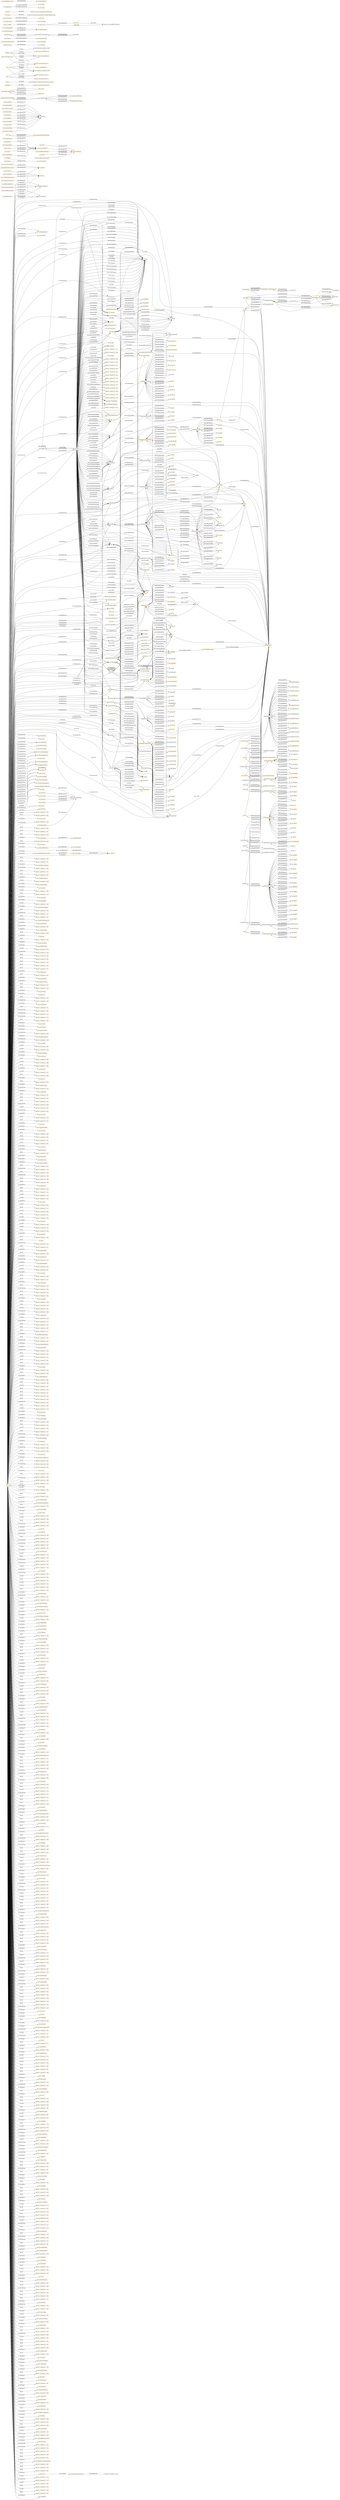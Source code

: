digraph ar2dtool_diagram { 
rankdir=LR;
size="1501"
node [shape = rectangle, color="orange"]; "asset:HVACCoolingMethod" "asset:LightingEquipment" "asset:GasMeter" "asset:HVACHeatingMethod" "asset:ElectricalCircuit" "asset:DuctConnection" "asset:WaterMeter" "asset:Sink" "asset:ICTEquipment" "asset:ElectricityMeter" "asset:Fan" "asset:Faucet" "asset:ThermalMeter" "asset:Boiler" "asset:ElectricalBus" "asset:ConveyanceEquipment" "asset:ElectricalEquipment" "asset:ElectricalPanelboard" "asset:System" "asset:PlumbingEquipment" "asset:ArchitecturalAsset" "asset:HVACMixingBox" "asset:ITRack" "asset:Meter" "asset:Furniture" "asset:HVACEquipment" "asset:SecurityEquipment" "asset:PipeConnection" "asset:FireProtectionEquipment" "asset:Generator" "core:Premises" "core:Capability" "core:Observation" "core:Asset" "core:Level" "core:RealEstateComponent" "core:PropertySet" "core:Space" "core:Device" "core:Sensor" "geo:Geometry" "core:Type" "core:Building" "core:RealEstate" "core:Event" "core:GeoReferenceOrigo" "core:DataSchema" "core:BuildingComponent" "core:PremisesType" "core:LogicalDevice" "core:MeasurementUnit" "core:Agent" "core:Collection" "core:Room" "core:QuantityKind" "core:SensorInterface" "core:Document" "qudt:Unit" "qudt:QuantityKind" ; /*classes style*/
	"geo:asGML" -> "geo:hasSerialization" [ label = "rdfs:subPropertyOf" ];
	"unit:FC" -> "quantitykind:Illuminance" [ label = "qudt:hasQuantityKind" ];
	"unit:IN" -> "quantitykind:Distance" [ label = "qudt:hasQuantityKind" ];
	"unit:IN" -> "quantitykind:Length" [ label = "qudt:hasQuantityKind" ];
	"unit:MI-PER-SEC" -> "quantitykind:Velocity" [ label = "qudt:hasQuantityKind" ];
	"unit:REV" -> "quantitykind:Angle" [ label = "qudt:hasQuantityKind" ];
	"unit:T" -> "quantitykind:MagneticFluxDensity" [ label = "qudt:hasQuantityKind" ];
	"core:hasStopTime" -> "core:hasTime" [ label = "rdfs:subPropertyOf" ];
	"unit:GigaJ" -> "quantitykind:Energy" [ label = "qudt:hasQuantityKind" ];
	"core:hasGeonamesId" -> "core:hasLocationAttribute" [ label = "rdfs:subPropertyOf" ];
	"core:containsMountedDevice" -> "core:hasPart" [ label = "rdfs:subPropertyOf" ];
	"unit:YobiBIT" -> "quantitykind:DataSize" [ label = "qudt:hasQuantityKind" ];
	"unit:TebiBYTE-PER-SEC" -> "quantitykind:DataRate" [ label = "qudt:hasQuantityKind" ];
	"quantitykind:RelativeHumidity" -> "unit:UNITLESS" [ label = "qudt:applicableUnit" ];
	"unit:GAL_US" -> "quantitykind:Volume" [ label = "qudt:hasQuantityKind" ];
	"unit:BIT-PER-SEC" -> "quantitykind:DataRate" [ label = "qudt:hasQuantityKind" ];
	"unit:KiloGM-PER-HR" -> "xsd:double" [ label = "owl:equivalentClass" ];
	"unit:KiloGM-PER-HR" -> "quantitykind:MassFlowRate" [ label = "qudt:hasQuantityKind" ];
	"core:hasDeletedTime" -> "core:hasTime" [ label = "rdfs:subPropertyOf" ];
	"unit:REV-PER-SEC2" -> "quantitykind:AngularAcceleration" [ label = "qudt:hasQuantityKind" ];
	"unit:DEG_F" -> "quantitykind:Temperature" [ label = "qudt:hasQuantityKind" ];
	"core:hasObservationTime" -> "core:hasTime" [ label = "rdfs:subPropertyOf" ];
	"quantitykind:SoundPressureLevel" -> "unit:B" [ label = "qudt:applicableUnit" ];
	"quantitykind:SoundPressureLevel" -> "unit:DeciB" [ label = "qudt:applicableUnit" ];
	"core:servesBuildingComponent" -> "core:serves" [ label = "rdfs:subPropertyOf" ];
	"unit:RAD" -> "quantitykind:Angle" [ label = "qudt:hasQuantityKind" ];
	"unit:MilliM3" -> "quantitykind:Volume" [ label = "qudt:hasQuantityKind" ];
	"core:hasLittera" -> "core:hasAuxiliaryData" [ label = "rdfs:subPropertyOf" ];
	"quantitykind:Volume" -> "unit:CentiM3" [ label = "qudt:applicableUnit" ];
	"quantitykind:Volume" -> "unit:MilliM3" [ label = "qudt:applicableUnit" ];
	"quantitykind:Volume" -> "unit:IN3" [ label = "qudt:applicableUnit" ];
	"quantitykind:Volume" -> "unit:M3" [ label = "qudt:applicableUnit" ];
	"quantitykind:Volume" -> "unit:OZ_VOL_US" [ label = "qudt:applicableUnit" ];
	"quantitykind:Volume" -> "unit:GAL_UK" [ label = "qudt:applicableUnit" ];
	"quantitykind:Volume" -> "unit:OZ_VOL_UK" [ label = "qudt:applicableUnit" ];
	"quantitykind:Volume" -> "unit:FT3" [ label = "qudt:applicableUnit" ];
	"quantitykind:Volume" -> "unit:L" [ label = "qudt:applicableUnit" ];
	"quantitykind:Volume" -> "unit:GAL_US" [ label = "qudt:applicableUnit" ];
	"quantitykind:Volume" -> "unit:YD3" [ label = "qudt:applicableUnit" ];
	"unit:HR" -> "xsd:double" [ label = "owl:equivalentClass" ];
	"unit:HR" -> "quantitykind:Time" [ label = "qudt:hasQuantityKind" ];
	"quantitykind:Thrust" -> "unit:N" [ label = "qudt:applicableUnit" ];
	"quantitykind:Thrust" -> "unit:TON_F_US" [ label = "qudt:applicableUnit" ];
	"quantitykind:Thrust" -> "unit:OZ_F" [ label = "qudt:applicableUnit" ];
	"quantitykind:Thrust" -> "unit:LB_F" [ label = "qudt:applicableUnit" ];
	"unit:OZ_VOL_UK" -> "quantitykind:Volume" [ label = "qudt:hasQuantityKind" ];
	"asset:EquipmentFeedSubstance" -> "5dd10421:18cd4e0152c:-7ffc" [ label = "owl:equivalentClass" ];
	"quantitykind:MagneticFlux" -> "unit:WB" [ label = "qudt:applicableUnit" ];
	"quantitykind:MagneticFlux" -> "unit:MX" [ label = "qudt:applicableUnit" ];
	"quantitykind:MagneticFluxDensity" -> "unit:T" [ label = "qudt:applicableUnit" ];
	"dc:language" -> "http://www.ietf.org/rfc/rfc4646.txt" [ label = "rdfs:seeAlso" ];
	"unit:WB" -> "quantitykind:MagneticFlux" [ label = "qudt:hasQuantityKind" ];
	"unit:BIT" -> "quantitykind:DataSize" [ label = "qudt:hasQuantityKind" ];
	"unit:DEG-PER-SEC" -> "quantitykind:AngularVelocity" [ label = "qudt:hasQuantityKind" ];
	"unit:FT" -> "quantitykind:Length" [ label = "qudt:hasQuantityKind" ];
	"unit:FT" -> "quantitykind:Distance" [ label = "qudt:hasQuantityKind" ];
	"unit:KiloJ" -> "quantitykind:Energy" [ label = "qudt:hasQuantityKind" ];
	"unit:KiloJ" -> "xsd:double" [ label = "owl:equivalentClass" ];
	"unit:SEC" -> "xsd:double" [ label = "owl:equivalentClass" ];
	"unit:SEC" -> "quantitykind:Time" [ label = "qudt:hasQuantityKind" ];
	"core:hasZipCode" -> "core:hasLocationAttribute" [ label = "rdfs:subPropertyOf" ];
	"unit:ExbiBYTE" -> "quantitykind:DataSize" [ label = "qudt:hasQuantityKind" ];
	"core:hasComment" -> "core:hasAuxiliaryData" [ label = "rdfs:subPropertyOf" ];
	"quantitykind:Resistance" -> "unit:OHM" [ label = "qudt:applicableUnit" ];
	"quantitykind:Resistance" -> "unit:MilliOHM" [ label = "qudt:applicableUnit" ];
	"quantitykind:Resistance" -> "unit:KiloOHM" [ label = "qudt:applicableUnit" ];
	"quantitykind:Resistance" -> "quantitykind:ElectricCurrent" [ label = "rdfs:seeAlso" ];
	"quantitykind:Resistance" -> "unit:MegaOHM" [ label = "qudt:applicableUnit" ];
	"unit:N-M" -> "xsd:double" [ label = "owl:equivalentClass" ];
	"unit:N-M" -> "quantitykind:Torque" [ label = "qudt:hasQuantityKind" ];
	"unit:N-M" -> "unit:J" [ label = "qudt:exactMatch" ];
	"unit:MegaJ" -> "quantitykind:Energy" [ label = "qudt:hasQuantityKind" ];
	"dc:type" -> "http://dublincore.org/documents/dcmi-type-vocabulary/" [ label = "rdfs:seeAlso" ];
	"unit:M-PER-HR" -> "quantitykind:Velocity" [ label = "qudt:hasQuantityKind" ];
	"quantitykind:Efficiency" -> "unit:UNITLESS" [ label = "qudt:applicableUnit" ];
	"quantitykind:Power" -> "unit:KiloW" [ label = "qudt:applicableUnit" ];
	"quantitykind:Power" -> "unit:MicroW" [ label = "qudt:applicableUnit" ];
	"quantitykind:Power" -> "unit:MegaW" [ label = "qudt:applicableUnit" ];
	"quantitykind:Power" -> "unit:W" [ label = "qudt:applicableUnit" ];
	"quantitykind:Power" -> "unit:GigaW" [ label = "qudt:applicableUnit" ];
	"quantitykind:Power" -> "unit:MilliW" [ label = "qudt:applicableUnit" ];
	"quantitykind:Power" -> "unit:HP" [ label = "qudt:applicableUnit" ];
	"unit:LB_F" -> "quantitykind:Force" [ label = "qudt:hasQuantityKind" ];
	"unit:LB_F" -> "quantitykind:Thrust" [ label = "qudt:hasQuantityKind" ];
	"unit:BYTE-PER-SEC" -> "quantitykind:DataRate" [ label = "qudt:hasQuantityKind" ];
	"unit:BYTE-PER-SEC" -> "xsd:double" [ label = "owl:equivalentClass" ];
	"core:hasPostalAddress" -> "core:hasLocationAttribute" [ label = "rdfs:subPropertyOf" ];
	"unit:IN_HG" -> "quantitykind:Pressure" [ label = "qudt:hasQuantityKind" ];
	"unit:IN_H2O" -> "quantitykind:Pressure" [ label = "qudt:hasQuantityKind" ];
	"core:hasPointInTime" -> "core:hasTime" [ label = "rdfs:subPropertyOf" ];
	"metadata:" -> "https://opensource.org/licenses/MIT" [ label = "cc:license" ];
	"metadata:" -> "http://bloody-byte.net/rdf/dc_owl2dl/" [ label = "dc:source" ];
	"metadata:" -> "https://w3id.org/rec/metadata/3.3/" [ label = "owl:versionIRI" ];
	"metadata:" -> "vann:vann-vocab-20050401.rdf" [ label = "dc:source" ];
	"quantitykind:Luminance" -> "unit:CD-PER-M2" [ label = "qudt:applicableUnit" ];
	"core:qkMeasurementUnit" -> "core:hasMeasurementUnit" [ label = "rdfs:subPropertyOf" ];
	"core:premisesType" -> "core:hasType" [ label = "rdfs:subPropertyOf" ];
	"core:observationGeneratedBy" -> "core:producedBy" [ label = "rdfs:subPropertyOf" ];
	"unit:J" -> "quantitykind:Energy" [ label = "qudt:hasQuantityKind" ];
	"unit:J" -> "unit:N-M" [ label = "qudt:exactMatch" ];
	"unit:CD" -> "quantitykind:LuminousIntensity" [ label = "qudt:hasQuantityKind" ];
	"unit:CD" -> "xsd:double" [ label = "owl:equivalentClass" ];
	"unit:ExbiBIT-PER-SEC" -> "quantitykind:DataRate" [ label = "qudt:hasQuantityKind" ];
	"quantitykind:Voltage" -> "unit:V" [ label = "qudt:applicableUnit" ];
	"quantitykind:Voltage" -> "unit:MilliV" [ label = "qudt:applicableUnit" ];
	"quantitykind:Voltage" -> "unit:MicroV" [ label = "qudt:applicableUnit" ];
	"quantitykind:Voltage" -> "unit:KiloV" [ label = "qudt:applicableUnit" ];
	"quantitykind:Voltage" -> "unit:MegaV" [ label = "qudt:applicableUnit" ];
	"unit:MI2" -> "quantitykind:Area" [ label = "qudt:hasQuantityKind" ];
	"unit:M-PER-SEC" -> "quantitykind:Velocity" [ label = "qudt:hasQuantityKind" ];
	"unit:M-PER-SEC" -> "xsd:double" [ label = "owl:equivalentClass" ];
	"core:hasGeoReferenceBearing" -> "geo:hasSerialization" [ label = "rdfs:subPropertyOf" ];
	"unit:DEG" -> "quantitykind:Angle" [ label = "qudt:hasQuantityKind" ];
	"unit:DEG" -> "xsd:double" [ label = "owl:equivalentClass" ];
	"unit:LB-PER-FT3" -> "quantitykind:Density" [ label = "qudt:hasQuantityKind" ];
	"unit:MicroGM" -> "quantitykind:Mass" [ label = "qudt:hasQuantityKind" ];
	"unit:MicroV" -> "quantitykind:Voltage" [ label = "qudt:hasQuantityKind" ];
	"unit:IN2" -> "quantitykind:Area" [ label = "qudt:hasQuantityKind" ];
	"core:deviceMeasurementUnit" -> "core:hasMeasurementUnit" [ label = "rdfs:subPropertyOf" ];
	"core:hasDuration" -> "core:hasTime" [ label = "rdfs:subPropertyOf" ];
	"unit:REV-PER-SEC" -> "quantitykind:AngularVelocity" [ label = "qudt:hasQuantityKind" ];
	"core:hasCountry" -> "core:hasLocationAttribute" [ label = "rdfs:subPropertyOf" ];
	"core:hasCity" -> "core:hasLocationAttribute" [ label = "rdfs:subPropertyOf" ];
	"unit:L-PER-SEC" -> "xsd:double" [ label = "owl:equivalentClass" ];
	"unit:L-PER-SEC" -> "quantitykind:VolumeFlowRate" [ label = "qudt:hasQuantityKind" ];
	"quantitykind:Density" -> "unit:GM-PER-M3" [ label = "qudt:applicableUnit" ];
	"quantitykind:Density" -> "unit:LB-PER-FT3" [ label = "qudt:applicableUnit" ];
	"quantitykind:Density" -> "unit:GM-PER-DeciM3" [ label = "qudt:applicableUnit" ];
	"quantitykind:Density" -> "unit:LB-PER-YD3" [ label = "qudt:applicableUnit" ];
	"quantitykind:Density" -> "unit:KiloGM-PER-M3" [ label = "qudt:applicableUnit" ];
	"quantitykind:Mass" -> "unit:KiloGM" [ label = "qudt:applicableUnit" ];
	"quantitykind:Mass" -> "unit:GM" [ label = "qudt:applicableUnit" ];
	"quantitykind:Mass" -> "unit:MicroGM" [ label = "qudt:applicableUnit" ];
	"quantitykind:Mass" -> "unit:MilliGM" [ label = "qudt:applicableUnit" ];
	"quantitykind:Mass" -> "unit:TONNE" [ label = "qudt:applicableUnit" ];
	"quantitykind:Mass" -> "unit:SLUG" [ label = "qudt:applicableUnit" ];
	"unit:KibiBIT" -> "quantitykind:DataSize" [ label = "qudt:hasQuantityKind" ];
	"unit:PA" -> "quantitykind:Pressure" [ label = "qudt:hasQuantityKind" ];
	"core:hasReadTime" -> "core:hasTime" [ label = "rdfs:subPropertyOf" ];
	"unit:DEG-PER-SEC2" -> "quantitykind:AngularAcceleration" [ label = "qudt:hasQuantityKind" ];
	"quantitykind:Time" -> "unit:MilliSEC" [ label = "qudt:applicableUnit" ];
	"quantitykind:Time" -> "unit:SEC" [ label = "qudt:applicableUnit" ];
	"quantitykind:Time" -> "unit:DAY" [ label = "qudt:applicableUnit" ];
	"quantitykind:Time" -> "unit:MicroSEC" [ label = "qudt:applicableUnit" ];
	"quantitykind:Time" -> "unit:HR" [ label = "qudt:applicableUnit" ];
	"quantitykind:Time" -> "unit:MIN" [ label = "qudt:applicableUnit" ];
	"quantitykind:Time" -> "unit:YR" [ label = "qudt:applicableUnit" ];
	"quantitykind:Time" -> "unit:NanoSEC" [ label = "qudt:applicableUnit" ];
	"core:hasCreatedTime" -> "core:hasTime" [ label = "rdfs:subPropertyOf" ];
	"asset:headCapacity" -> "owl:topDataProperty" [ label = "rdfs:subPropertyOf" ];
	"unit:KiloV" -> "quantitykind:Voltage" [ label = "qudt:hasQuantityKind" ];
	"core:" -> "https://realestatecore.io" [ label = "rdfs:seeAlso" ];
	"core:" -> "https://w3id.org/rec/units/3.3/" [ label = "owl:imports" ];
	"core:" -> "https://w3id.org/rec/metadata/3.3/" [ label = "owl:imports" ];
	"core:" -> "https://w3id.org/rec/core/3.3/" [ label = "owl:versionIRI" ];
	"core:" -> "https://opensource.org/licenses/MIT" [ label = "cc:license" ];
	"unit:GibiBIT" -> "quantitykind:DataSize" [ label = "qudt:hasQuantityKind" ];
	"unit:DEG-PER-MIN" -> "quantitykind:AngularVelocity" [ label = "qudt:hasQuantityKind" ];
	"unit:ZebiBYTE-PER-SEC" -> "quantitykind:DataRate" [ label = "qudt:hasQuantityKind" ];
	"core:Presence" -> "core:BooleanDetection" [ label = "core:hasMeasurementUnit" ];
	"quantitykind:Temperature" -> "unit:K" [ label = "qudt:applicableUnit" ];
	"quantitykind:Temperature" -> "unit:DEG_F" [ label = "qudt:applicableUnit" ];
	"quantitykind:Temperature" -> "unit:DEG_C" [ label = "qudt:applicableUnit" ];
	"unit:KN" -> "quantitykind:Velocity" [ label = "qudt:hasQuantityKind" ];
	"unit:ZebiBIT-PER-SEC" -> "quantitykind:DataRate" [ label = "qudt:hasQuantityKind" ];
	"unit:KiloPA" -> "xsd:double" [ label = "owl:equivalentClass" ];
	"unit:KiloPA" -> "unit:PA" [ label = "qudt:isScalingOf" ];
	"unit:KiloPA" -> "quantitykind:Pressure" [ label = "qudt:hasQuantityKind" ];
	"unit:MIN" -> "xsd:double" [ label = "owl:equivalentClass" ];
	"unit:MIN" -> "quantitykind:Time" [ label = "qudt:hasQuantityKind" ];
	"core:hasStartTime" -> "core:hasTime" [ label = "rdfs:subPropertyOf" ];
	"quantitykind:AngularVelocity" -> "unit:DEG-PER-SEC" [ label = "qudt:applicableUnit" ];
	"quantitykind:AngularVelocity" -> "unit:REV-PER-MIN" [ label = "qudt:applicableUnit" ];
	"quantitykind:AngularVelocity" -> "unit:RAD-PER-SEC" [ label = "qudt:applicableUnit" ];
	"quantitykind:AngularVelocity" -> "unit:DEG-PER-HR" [ label = "qudt:applicableUnit" ];
	"quantitykind:AngularVelocity" -> "unit:REV-PER-HR" [ label = "qudt:applicableUnit" ];
	"quantitykind:AngularVelocity" -> "unit:RAD-PER-MIN" [ label = "qudt:applicableUnit" ];
	"quantitykind:AngularVelocity" -> "unit:RAD-PER-HR" [ label = "qudt:applicableUnit" ];
	"quantitykind:AngularVelocity" -> "unit:REV-PER-SEC" [ label = "qudt:applicableUnit" ];
	"quantitykind:AngularVelocity" -> "unit:DEG-PER-MIN" [ label = "qudt:applicableUnit" ];
	"geo:asWKT" -> "geo:hasSerialization" [ label = "rdfs:subPropertyOf" ];
	"unit:MegaV" -> "quantitykind:Voltage" [ label = "qudt:hasQuantityKind" ];
	"quantitykind:Energy" -> "unit:MegaEV" [ label = "qudt:applicableUnit" ];
	"quantitykind:Energy" -> "unit:GigaJ" [ label = "qudt:applicableUnit" ];
	"quantitykind:Energy" -> "unit:J" [ label = "qudt:applicableUnit" ];
	"quantitykind:Energy" -> "unit:MegaJ" [ label = "qudt:applicableUnit" ];
	"quantitykind:Energy" -> "unit:KiloW-HR" [ label = "qudt:applicableUnit" ];
	"quantitykind:Energy" -> "unit:EV" [ label = "qudt:applicableUnit" ];
	"quantitykind:Energy" -> "unit:KiloJ" [ label = "qudt:applicableUnit" ];
	"https://w3id.org/rec/units/" -> "https://w3id.org/rec/metadata/3.3/" [ label = "owl:imports" ];
	"https://w3id.org/rec/units/" -> "https://w3id.org/rec/units/3.3/" [ label = "owl:versionIRI" ];
	"core:hasRealEstateComponent" -> "core:hasPart" [ label = "rdfs:subPropertyOf" ];
	"unit:YR" -> "quantitykind:Time" [ label = "qudt:hasQuantityKind" ];
	"unit:RAD-PER-SEC" -> "quantitykind:AngularVelocity" [ label = "qudt:hasQuantityKind" ];
	"unit:RAD-PER-SEC" -> "xsd:double" [ label = "owl:equivalentClass" ];
	"unit:M3-PER-SEC" -> "quantitykind:VolumeFlowRate" [ label = "qudt:hasQuantityKind" ];
	"unit:W-PER-M2" -> "xsd:double" [ label = "owl:equivalentClass" ];
	"unit:W-PER-M2" -> "quantitykind:Irradiance" [ label = "qudt:hasQuantityKind" ];
	"unit:K" -> "quantitykind:Temperature" [ label = "qudt:hasQuantityKind" ];
	"quantitykind:DataRate" -> "unit:MebiBIT-PER-SEC" [ label = "qudt:applicableUnit" ];
	"quantitykind:DataRate" -> "unit:ExbiBYTE-PER-SEC" [ label = "qudt:applicableUnit" ];
	"quantitykind:DataRate" -> "unit:YobiBIT-PER-SEC" [ label = "qudt:applicableUnit" ];
	"quantitykind:DataRate" -> "unit:BIT-PER-SEC" [ label = "qudt:applicableUnit" ];
	"quantitykind:DataRate" -> "unit:TebiBYTE-PER-SEC" [ label = "qudt:applicableUnit" ];
	"quantitykind:DataRate" -> "unit:KibiBIT-PER-SEC" [ label = "qudt:applicableUnit" ];
	"quantitykind:DataRate" -> "unit:MebiBYTE-PER-SEC" [ label = "qudt:applicableUnit" ];
	"quantitykind:DataRate" -> "unit:KibiBYTE-PER-SEC" [ label = "qudt:applicableUnit" ];
	"quantitykind:DataRate" -> "unit:GibiBYTE-PER-SEC" [ label = "qudt:applicableUnit" ];
	"quantitykind:DataRate" -> "unit:TebiBIT-PER-SEC" [ label = "qudt:applicableUnit" ];
	"quantitykind:DataRate" -> "unit:ZebiBIT-PER-SEC" [ label = "qudt:applicableUnit" ];
	"quantitykind:DataRate" -> "unit:YobiBYTE-PER-SEC" [ label = "qudt:applicableUnit" ];
	"quantitykind:DataRate" -> "unit:GibiBIT-PER-SEC" [ label = "qudt:applicableUnit" ];
	"quantitykind:DataRate" -> "unit:BYTE-PER-SEC" [ label = "qudt:applicableUnit" ];
	"quantitykind:DataRate" -> "unit:ZebiBYTE-PER-SEC" [ label = "qudt:applicableUnit" ];
	"quantitykind:DataRate" -> "unit:ExbiBIT-PER-SEC" [ label = "qudt:applicableUnit" ];
	"unit:MI-PER-HR" -> "quantitykind:Velocity" [ label = "qudt:hasQuantityKind" ];
	"unit:V" -> "quantitykind:Voltage" [ label = "qudt:hasQuantityKind" ];
	"unit:V" -> "xsd:double" [ label = "owl:equivalentClass" ];
	"unit:GM-PER-SEC" -> "quantitykind:MassFlowRate" [ label = "qudt:hasQuantityKind" ];
	"unit:GM-PER-M3" -> "quantitykind:Density" [ label = "qudt:hasQuantityKind" ];
	"unit:GM-PER-DeciM3" -> "quantitykind:Density" [ label = "qudt:hasQuantityKind" ];
	"quantitykind:Length" -> "unit:MicroM" [ label = "qudt:applicableUnit" ];
	"quantitykind:Length" -> "unit:YD" [ label = "qudt:applicableUnit" ];
	"quantitykind:Length" -> "unit:MilliM" [ label = "qudt:applicableUnit" ];
	"quantitykind:Length" -> "unit:M" [ label = "qudt:applicableUnit" ];
	"quantitykind:Length" -> "unit:MI" [ label = "qudt:applicableUnit" ];
	"quantitykind:Length" -> "unit:FT" [ label = "qudt:applicableUnit" ];
	"quantitykind:Length" -> "unit:NanoM" [ label = "qudt:applicableUnit" ];
	"quantitykind:Length" -> "unit:CentiM" [ label = "qudt:applicableUnit" ];
	"quantitykind:Length" -> "unit:IN" [ label = "qudt:applicableUnit" ];
	"quantitykind:Length" -> "unit:MI_N" [ label = "qudt:applicableUnit" ];
	"quantitykind:Length" -> "unit:AU" [ label = "qudt:applicableUnit" ];
	"quantitykind:Length" -> "unit:KiloM" [ label = "qudt:applicableUnit" ];
	"unit:GigaW" -> "quantitykind:Power" [ label = "qudt:hasQuantityKind" ];
	"unit:MicroA" -> "quantitykind:ElectricCurrent" [ label = "qudt:hasQuantityKind" ];
	"unit:MicroA" -> "unit:A" [ label = "qudt:isScalingOf" ];
	"unit:MebiBYTE" -> "quantitykind:DataSize" [ label = "qudt:hasQuantityKind" ];
	"unit:KiloGM-PER-SEC" -> "quantitykind:MassFlowRate" [ label = "qudt:hasQuantityKind" ];
	"quantitykind:Capacitance" -> "unit:NanoFARAD" [ label = "qudt:applicableUnit" ];
	"quantitykind:Capacitance" -> "unit:MilliFARAD" [ label = "qudt:applicableUnit" ];
	"quantitykind:Capacitance" -> "unit:FARAD" [ label = "qudt:applicableUnit" ];
	"quantitykind:Capacitance" -> "unit:MicroFARAD" [ label = "qudt:applicableUnit" ];
	"quantitykind:Capacitance" -> "unit:PicoFARAD" [ label = "qudt:applicableUnit" ];
	"core:hasGeoReferenceOrigo" -> "geo:hasGeometry" [ label = "rdfs:subPropertyOf" ];
	"unit:PERCENT" -> "quantitykind:Concentration" [ label = "qudt:hasQuantityKind" ];
	"unit:ARCSEC" -> "unit:ARCSEC" [ label = "qudt:exactMatch" ];
	"unit:ARCSEC" -> "quantitykind:Angle" [ label = "qudt:hasQuantityKind" ];
	"unit:MilliV" -> "quantitykind:Voltage" [ label = "qudt:hasQuantityKind" ];
	"unit:IN3" -> "quantitykind:Volume" [ label = "qudt:hasQuantityKind" ];
	"unit:MicroW" -> "quantitykind:Power" [ label = "qudt:hasQuantityKind" ];
	"unit:SLUG" -> "quantitykind:Mass" [ label = "qudt:hasQuantityKind" ];
	"unit:TebiBIT" -> "quantitykind:DataSize" [ label = "qudt:hasQuantityKind" ];
	"unit:MilliL-PER-HR" -> "quantitykind:VolumeFlowRate" [ label = "qudt:hasQuantityKind" ];
	"unit:MicroSEC" -> "unit:SEC" [ label = "qudt:isScalingOf" ];
	"unit:MicroSEC" -> "quantitykind:Time" [ label = "qudt:hasQuantityKind" ];
	"unit:BAR" -> "quantitykind:Pressure" [ label = "qudt:hasQuantityKind" ];
	"unit:NanoSEC" -> "quantitykind:Time" [ label = "qudt:hasQuantityKind" ];
	"unit:NanoSEC" -> "unit:SEC" [ label = "qudt:isScalingOf" ];
	"core:eventQuantityKind" -> "core:hasQuantityKind" [ label = "rdfs:subPropertyOf" ];
	"unit:MI_N" -> "quantitykind:Length" [ label = "qudt:hasQuantityKind" ];
	"unit:MI_N" -> "quantitykind:Distance" [ label = "qudt:hasQuantityKind" ];
	"unit:L-PER-HR" -> "quantitykind:VolumeFlowRate" [ label = "qudt:hasQuantityKind" ];
	"unit:MilliM_HG" -> "quantitykind:Pressure" [ label = "qudt:hasQuantityKind" ];
	"unit:DEG-PER-HR" -> "quantitykind:AngularVelocity" [ label = "qudt:hasQuantityKind" ];
	"quantitykind:VolumeFlowRate" -> "unit:MilliL-PER-SEC" [ label = "qudt:applicableUnit" ];
	"quantitykind:VolumeFlowRate" -> "unit:L-PER-SEC" [ label = "qudt:applicableUnit" ];
	"quantitykind:VolumeFlowRate" -> "unit:MilliL-PER-HR" [ label = "qudt:applicableUnit" ];
	"quantitykind:VolumeFlowRate" -> "unit:M3-PER-SEC" [ label = "qudt:applicableUnit" ];
	"quantitykind:VolumeFlowRate" -> "unit:M3-PER-HR" [ label = "qudt:applicableUnit" ];
	"quantitykind:VolumeFlowRate" -> "unit:L-PER-HR" [ label = "qudt:applicableUnit" ];
	"unit:REV-PER-HR" -> "quantitykind:AngularVelocity" [ label = "qudt:hasQuantityKind" ];
	"unit:UNITLESS" -> "quantitykind:PowerFactor" [ label = "qudt:hasQuantityKind" ];
	"unit:UNITLESS" -> "quantitykind:Efficiency" [ label = "qudt:hasQuantityKind" ];
	"unit:UNITLESS" -> "quantitykind:RelativeHumidity" [ label = "qudt:hasQuantityKind" ];
	"unit:REV-PER-MIN" -> "xsd:double" [ label = "owl:equivalentClass" ];
	"unit:REV-PER-MIN" -> "quantitykind:AngularVelocity" [ label = "qudt:hasQuantityKind" ];
	"unit:MilliSEC" -> "unit:SEC" [ label = "qudt:isScalingOf" ];
	"unit:MilliSEC" -> "quantitykind:Time" [ label = "qudt:hasQuantityKind" ];
	"unit:ExbiBYTE-PER-SEC" -> "quantitykind:DataRate" [ label = "qudt:hasQuantityKind" ];
	"unit:KibiBYTE" -> "quantitykind:DataSize" [ label = "qudt:hasQuantityKind" ];
	"dcterms:date" -> "dc:date" [ label = "rdfs:subPropertyOf" ];
	"dcterms:date" -> "http://www.w3.org/TR/NOTE-datetime" [ label = "rdfs:seeAlso" ];
	"unit:KiloA" -> "quantitykind:ElectricCurrent" [ label = "qudt:hasQuantityKind" ];
	"unit:KiloA" -> "unit:A" [ label = "qudt:isScalingOf" ];
	"core:AreaPresence" -> "core:NumPeople" [ label = "core:hasMeasurementUnit" ];
	"unit:MX" -> "quantitykind:MagneticFlux" [ label = "qudt:hasQuantityKind" ];
	"unit:KiloW" -> "xsd:double" [ label = "owl:equivalentClass" ];
	"unit:KiloW" -> "quantitykind:Power" [ label = "qudt:hasQuantityKind" ];
	"unit:FT2" -> "quantitykind:Area" [ label = "qudt:hasQuantityKind" ];
	"unit:GM" -> "quantitykind:Mass" [ label = "qudt:hasQuantityKind" ];
	"core:hasUpdatedTime" -> "core:hasTime" [ label = "rdfs:subPropertyOf" ];
	"quantitykind:LuminousFlux" -> "unit:LM" [ label = "qudt:applicableUnit" ];
	"unit:CentiM-PER-SEC2" -> "quantitykind:Acceleration" [ label = "qudt:hasQuantityKind" ];
	"unit:NanoFARAD" -> "quantitykind:Capacitance" [ label = "qudt:hasQuantityKind" ];
	"unit:TONNE" -> "quantitykind:Mass" [ label = "qudt:hasQuantityKind" ];
	"unit:DEG_C" -> "quantitykind:Temperature" [ label = "qudt:hasQuantityKind" ];
	"unit:DEG_C" -> "xsd:double" [ label = "owl:equivalentClass" ];
	"geo:defaultGeometry" -> "geo:hasGeometry" [ label = "rdfs:subPropertyOf" ];
	"unit:GibiBIT-PER-SEC" -> "quantitykind:DataRate" [ label = "qudt:hasQuantityKind" ];
	"unit:MegaW" -> "quantitykind:Power" [ label = "qudt:hasQuantityKind" ];
	"unit:PPM" -> "quantitykind:Concentration" [ label = "qudt:hasQuantityKind" ];
	"core:ActiveEnergyL1" -> "core:Watt" [ label = "core:hasMeasurementUnit" ];
	"unit:LB-PER-YD3" -> "quantitykind:Density" [ label = "qudt:hasQuantityKind" ];
	"unit:KiloOHM" -> "quantitykind:Resistance" [ label = "qudt:hasQuantityKind" ];
	"unit:KiloM-PER-SEC" -> "quantitykind:Velocity" [ label = "qudt:hasQuantityKind" ];
	"unit:HZ" -> "xsd:double" [ label = "owl:equivalentClass" ];
	"unit:HZ" -> "quantitykind:Frequency" [ label = "qudt:hasQuantityKind" ];
	"unit:OZ_VOL_US" -> "quantitykind:Volume" [ label = "qudt:hasQuantityKind" ];
	"unit:M2" -> "xsd:double" [ label = "owl:equivalentClass" ];
	"unit:M2" -> "quantitykind:Area" [ label = "qudt:hasQuantityKind" ];
	"unit:FARAD" -> "quantitykind:Capacitance" [ label = "qudt:hasQuantityKind" ];
	"unit:FARAD" -> "xsd:double" [ label = "owl:equivalentClass" ];
	"unit:A" -> "xsd:double" [ label = "owl:equivalentClass" ];
	"unit:A" -> "quantitykind:ElectricCurrent" [ label = "qudt:hasQuantityKind" ];
	"core:servesDevice" -> "core:serves" [ label = "rdfs:subPropertyOf" ];
	"unit:ExbiBIT" -> "quantitykind:DataSize" [ label = "qudt:hasQuantityKind" ];
	"quantitykind:Acceleration" -> "unit:G" [ label = "qudt:applicableUnit" ];
	"quantitykind:Acceleration" -> "unit:CentiM-PER-SEC2" [ label = "qudt:applicableUnit" ];
	"quantitykind:Acceleration" -> "unit:M-PER-SEC2" [ label = "qudt:applicableUnit" ];
	"unit:LUX" -> "quantitykind:Illuminance" [ label = "qudt:hasQuantityKind" ];
	"unit:LUX" -> "xsd:double" [ label = "owl:equivalentClass" ];
	"unit:KiloW-HR" -> "xsd:double" [ label = "owl:equivalentClass" ];
	"unit:KiloW-HR" -> "quantitykind:Energy" [ label = "qudt:hasQuantityKind" ];
	"unit:KiloGM" -> "xsd:double" [ label = "owl:equivalentClass" ];
	"unit:KiloGM" -> "quantitykind:Mass" [ label = "qudt:hasQuantityKind" ];
	"unit:L" -> "xsd:double" [ label = "owl:equivalentClass" ];
	"unit:L" -> "quantitykind:Volume" [ label = "qudt:hasQuantityKind" ];
	"core:hasLocationAttribute" -> "geo:hasSerialization" [ label = "rdfs:subPropertyOf" ];
	"quantitykind:Angle" -> "unit:RAD" [ label = "qudt:applicableUnit" ];
	"quantitykind:Angle" -> "unit:REV" [ label = "qudt:applicableUnit" ];
	"quantitykind:Angle" -> "unit:DEG" [ label = "qudt:applicableUnit" ];
	"quantitykind:Angle" -> "unit:ARCSEC" [ label = "qudt:applicableUnit" ];
	"quantitykind:Angle" -> "unit:ARCMIN" [ label = "qudt:applicableUnit" ];
	"unit:S-PER-M" -> "quantitykind:Conductivity" [ label = "qudt:hasQuantityKind" ];
	"unit:S-PER-M" -> "xsd:double" [ label = "owl:equivalentClass" ];
	"core:deviceQuantityKind" -> "core:hasQuantityKind" [ label = "rdfs:subPropertyOf" ];
	"unit:W" -> "xsd:double" [ label = "owl:equivalentClass" ];
	"unit:W" -> "quantitykind:Power" [ label = "qudt:hasQuantityKind" ];
	"core:componentOfBuilding" -> "core:componentOf" [ label = "rdfs:subPropertyOf" ];
	"unit:RAD-PER-MIN" -> "quantitykind:AngularVelocity" [ label = "qudt:hasQuantityKind" ];
	"unit:GAL_UK" -> "quantitykind:Volume" [ label = "qudt:hasQuantityKind" ];
	"core:eventMeasurementUnit" -> "core:hasMeasurementUnit" [ label = "rdfs:subPropertyOf" ];
	"unit:MilliA" -> "quantitykind:ElectricCurrent" [ label = "qudt:hasQuantityKind" ];
	"unit:MilliA" -> "unit:A" [ label = "qudt:isScalingOf" ];
	"unit:MilliFARAD" -> "quantitykind:Capacitance" [ label = "qudt:hasQuantityKind" ];
	"quantitykind:Velocity" -> "unit:KiloM-PER-SEC" [ label = "qudt:applicableUnit" ];
	"quantitykind:Velocity" -> "unit:M-PER-HR" [ label = "qudt:applicableUnit" ];
	"quantitykind:Velocity" -> "unit:KN" [ label = "qudt:applicableUnit" ];
	"quantitykind:Velocity" -> "unit:CentiM-PER-SEC" [ label = "qudt:applicableUnit" ];
	"quantitykind:Velocity" -> "unit:MI-PER-SEC" [ label = "qudt:applicableUnit" ];
	"quantitykind:Velocity" -> "unit:MI-PER-HR" [ label = "qudt:applicableUnit" ];
	"quantitykind:Velocity" -> "unit:KiloM-PER-HR" [ label = "qudt:applicableUnit" ];
	"quantitykind:Velocity" -> "unit:M-PER-SEC" [ label = "qudt:applicableUnit" ];
	"unit:KiloHZ" -> "quantitykind:Frequency" [ label = "qudt:hasQuantityKind" ];
	"unit:MicroM" -> "quantitykind:Distance" [ label = "qudt:hasQuantityKind" ];
	"unit:MicroM" -> "quantitykind:Length" [ label = "qudt:hasQuantityKind" ];
	"unit:NanoM" -> "quantitykind:Distance" [ label = "qudt:hasQuantityKind" ];
	"unit:NanoM" -> "quantitykind:Length" [ label = "qudt:hasQuantityKind" ];
	"unit:MebiBIT-PER-SEC" -> "quantitykind:DataRate" [ label = "qudt:hasQuantityKind" ];
	"unit:GibiBYTE-PER-SEC" -> "quantitykind:DataRate" [ label = "qudt:hasQuantityKind" ];
	"unit:MilliW" -> "quantitykind:Power" [ label = "qudt:hasQuantityKind" ];
	"unit:KiloM2" -> "quantitykind:Area" [ label = "qudt:hasQuantityKind" ];
	"unit:CD-PER-M2" -> "xsd:double" [ label = "owl:equivalentClass" ];
	"unit:CD-PER-M2" -> "quantitykind:Luminance" [ label = "qudt:hasQuantityKind" ];
	"unit:TON_F_US" -> "quantitykind:Force" [ label = "qudt:hasQuantityKind" ];
	"unit:TON_F_US" -> "quantitykind:Thrust" [ label = "qudt:hasQuantityKind" ];
	"unit:PicoFARAD" -> "quantitykind:Capacitance" [ label = "qudt:hasQuantityKind" ];
	"quantitykind:Conductivity" -> "unit:S-PER-M" [ label = "qudt:applicableUnit" ];
	"quantitykind:Illuminance" -> "unit:LUX" [ label = "qudt:applicableUnit" ];
	"quantitykind:Illuminance" -> "unit:FC" [ label = "qudt:applicableUnit" ];
	"unit:ARCMIN" -> "quantitykind:Angle" [ label = "qudt:hasQuantityKind" ];
	"unit:OHM" -> "xsd:double" [ label = "owl:equivalentClass" ];
	"unit:OHM" -> "quantitykind:Resistance" [ label = "qudt:hasQuantityKind" ];
	"quantitykind:Concentration" -> "unit:PPM" [ label = "qudt:applicableUnit" ];
	"quantitykind:Concentration" -> "unit:PERCENT" [ label = "qudt:applicableUnit" ];
	"core:hasVistingAddress" -> "core:hasLocationAttribute" [ label = "rdfs:subPropertyOf" ];
	"unit:G" -> "quantitykind:Acceleration" [ label = "qudt:hasQuantityKind" ];
	"quantitykind:Area" -> "unit:CentiM2" [ label = "qudt:applicableUnit" ];
	"quantitykind:Area" -> "unit:HA" [ label = "qudt:applicableUnit" ];
	"quantitykind:Area" -> "unit:FT2" [ label = "qudt:applicableUnit" ];
	"quantitykind:Area" -> "unit:MilliM2" [ label = "qudt:applicableUnit" ];
	"quantitykind:Area" -> "unit:KiloM2" [ label = "qudt:applicableUnit" ];
	"quantitykind:Area" -> "unit:MI2" [ label = "qudt:applicableUnit" ];
	"quantitykind:Area" -> "unit:YD2" [ label = "qudt:applicableUnit" ];
	"quantitykind:Area" -> "unit:IN2" [ label = "qudt:applicableUnit" ];
	"quantitykind:Area" -> "unit:M2" [ label = "qudt:applicableUnit" ];
	"quantitykind:Area" -> "unit:AC" [ label = "qudt:applicableUnit" ];
	"unit:MilliL-PER-SEC" -> "quantitykind:VolumeFlowRate" [ label = "qudt:hasQuantityKind" ];
	"quantitykind:PowerFactor" -> "unit:UNITLESS" [ label = "qudt:applicableUnit" ];
	"quantitykind:Frequency" -> "unit:GigaHZ" [ label = "qudt:applicableUnit" ];
	"quantitykind:Frequency" -> "unit:KiloHZ" [ label = "qudt:applicableUnit" ];
	"quantitykind:Frequency" -> "unit:MegaHZ" [ label = "qudt:applicableUnit" ];
	"quantitykind:Frequency" -> "unit:HZ" [ label = "qudt:applicableUnit" ];
	"unit:OZ_F" -> "quantitykind:Thrust" [ label = "qudt:hasQuantityKind" ];
	"unit:OZ_F" -> "quantitykind:Force" [ label = "qudt:hasQuantityKind" ];
	"unit:MegaHZ" -> "quantitykind:Frequency" [ label = "qudt:hasQuantityKind" ];
	"xsd:int" -> "xsd:int" [ label = "owl:equivalentClass" ];
	"unit:KiloM" -> "quantitykind:Length" [ label = "qudt:hasQuantityKind" ];
	"unit:KiloM" -> "quantitykind:Distance" [ label = "qudt:hasQuantityKind" ];
	"unit:GibiBYTE" -> "quantitykind:DataSize" [ label = "qudt:hasQuantityKind" ];
	"dc:date" -> "http://www.w3.org/TR/NOTE-datetime" [ label = "rdfs:seeAlso" ];
	"unit:FT3" -> "quantitykind:Volume" [ label = "qudt:hasQuantityKind" ];
	"unit:MicroH" -> "quantitykind:Inductance" [ label = "qudt:hasQuantityKind" ];
	"unit:MebiBYTE-PER-SEC" -> "quantitykind:DataRate" [ label = "qudt:hasQuantityKind" ];
	"unit:AC" -> "quantitykind:Area" [ label = "qudt:hasQuantityKind" ];
	"core:hasAliasID" -> "core:hasAuxiliaryData" [ label = "rdfs:subPropertyOf" ];
	"unit:GigaHZ" -> "quantitykind:Frequency" [ label = "qudt:hasQuantityKind" ];
	"unit:KiloGM-PER-M3" -> "quantitykind:Density" [ label = "qudt:hasQuantityKind" ];
	"unit:KiloGM-PER-M3" -> "xsd:double" [ label = "owl:equivalentClass" ];
	"unit:PicoC" -> "unit:C" [ label = "prov:wasDerivedFrom" ];
	"unit:PicoC" -> "unit:C" [ label = "qudt:isScalingOf" ];
	"unit:PicoC" -> "qudt:SOU_SI" [ label = "qudt:isDerivedUnitOfSystem" ];
	"unit:PicoC" -> "quantitykind:ElectricCharge" [ label = "qudt:hasQuantityKind" ];
	"unit:HP" -> "xsd:double" [ label = "owl:equivalentClass" ];
	"unit:HP" -> "quantitykind:Power" [ label = "qudt:hasQuantityKind" ];
	"unit:YobiBYTE" -> "quantitykind:DataSize" [ label = "qudt:hasQuantityKind" ];
	"unit:BYTE" -> "xsd:double" [ label = "owl:equivalentClass" ];
	"unit:BYTE" -> "quantitykind:DataSize" [ label = "qudt:hasQuantityKind" ];
	"unit:KibiBIT-PER-SEC" -> "quantitykind:DataRate" [ label = "qudt:hasQuantityKind" ];
	"quantitykind:Distance" -> "unit:IN" [ label = "qudt:applicableUnit" ];
	"quantitykind:Distance" -> "unit:MilliM" [ label = "qudt:applicableUnit" ];
	"quantitykind:Distance" -> "unit:MI" [ label = "qudt:applicableUnit" ];
	"quantitykind:Distance" -> "unit:FT" [ label = "qudt:applicableUnit" ];
	"quantitykind:Distance" -> "unit:CentiM" [ label = "qudt:applicableUnit" ];
	"quantitykind:Distance" -> "unit:AU" [ label = "qudt:applicableUnit" ];
	"quantitykind:Distance" -> "unit:MI_N" [ label = "qudt:applicableUnit" ];
	"quantitykind:Distance" -> "unit:MicroM" [ label = "qudt:applicableUnit" ];
	"quantitykind:Distance" -> "unit:KiloM" [ label = "qudt:applicableUnit" ];
	"quantitykind:Distance" -> "unit:M" [ label = "qudt:applicableUnit" ];
	"quantitykind:Distance" -> "unit:YD" [ label = "qudt:applicableUnit" ];
	"quantitykind:Distance" -> "unit:NanoM" [ label = "qudt:applicableUnit" ];
	"unit:B" -> "quantitykind:SoundPressureLevel" [ label = "qudt:hasQuantityKind" ];
	"unit:GM-PER-HR" -> "quantitykind:MassFlowRate" [ label = "qudt:hasQuantityKind" ];
	"unit:DeciB" -> "quantitykind:SoundPressureLevel" [ label = "qudt:hasQuantityKind" ];
	"unit:DeciB" -> "xsd:double" [ label = "owl:equivalentClass" ];
	"unit:M3" -> "quantitykind:Volume" [ label = "qudt:hasQuantityKind" ];
	"quantitykind:AngularAcceleration" -> "unit:RAD-PER-SEC2" [ label = "qudt:applicableUnit" ];
	"quantitykind:AngularAcceleration" -> "unit:REV-PER-SEC2" [ label = "qudt:applicableUnit" ];
	"quantitykind:AngularAcceleration" -> "unit:DEG-PER-SEC2" [ label = "qudt:applicableUnit" ];
	"quantitykind:Pressure" -> "unit:BAR" [ label = "qudt:applicableUnit" ];
	"quantitykind:Pressure" -> "unit:MilliBAR" [ label = "qudt:applicableUnit" ];
	"quantitykind:Pressure" -> "unit:IN_H2O" [ label = "qudt:applicableUnit" ];
	"quantitykind:Pressure" -> "unit:PA" [ label = "qudt:applicableUnit" ];
	"quantitykind:Pressure" -> "unit:MilliM_HG" [ label = "qudt:applicableUnit" ];
	"quantitykind:Pressure" -> "unit:IN_HG" [ label = "qudt:applicableUnit" ];
	"quantitykind:Pressure" -> "unit:KiloPA" [ label = "qudt:applicableUnit" ];
	"quantitykind:Pressure" -> "unit:PSI" [ label = "qudt:applicableUnit" ];
	"unit:M" -> "xsd:double" [ label = "owl:equivalentClass" ];
	"unit:M" -> "quantitykind:Distance" [ label = "qudt:hasQuantityKind" ];
	"unit:M" -> "quantitykind:Length" [ label = "qudt:hasQuantityKind" ];
	"unit:CentiM2" -> "quantitykind:Area" [ label = "qudt:hasQuantityKind" ];
	"unit:KiloM-PER-HR" -> "quantitykind:Velocity" [ label = "qudt:hasQuantityKind" ];
	"unit:MI" -> "quantitykind:Distance" [ label = "qudt:hasQuantityKind" ];
	"unit:MI" -> "quantitykind:Length" [ label = "qudt:hasQuantityKind" ];
	"unit:M-PER-SEC2" -> "xsd:double" [ label = "owl:equivalentClass" ];
	"unit:M-PER-SEC2" -> "quantitykind:Acceleration" [ label = "qudt:hasQuantityKind" ];
	"unit:ZebiBYTE" -> "quantitykind:DataSize" [ label = "qudt:hasQuantityKind" ];
	"quantitykind:Force" -> "unit:KiloGM_F" [ label = "qudt:applicableUnit" ];
	"quantitykind:Force" -> "unit:TON_F_US" [ label = "qudt:applicableUnit" ];
	"quantitykind:Force" -> "unit:LB_F" [ label = "qudt:applicableUnit" ];
	"quantitykind:Force" -> "unit:N" [ label = "qudt:applicableUnit" ];
	"quantitykind:Force" -> "unit:OZ_F" [ label = "qudt:applicableUnit" ];
	"dc:coverage" -> "http://www.getty.edu/research/tools/vocabulary/tgn/index.html" [ label = "rdfs:seeAlso" ];
	"unit:NanoC" -> "unit:C" [ label = "prov:wasDerivedFrom" ];
	"unit:NanoC" -> "qudt:SOU_SI" [ label = "qudt:isDerivedUnitOfSystem" ];
	"unit:NanoC" -> "unit:C" [ label = "qudt:isScalingOf" ];
	"unit:NanoC" -> "quantitykind:ElectricCharge" [ label = "qudt:hasQuantityKind" ];
	"unit:MicroC" -> "qudt:SOU_SI" [ label = "qudt:isDerivedUnitOfSystem" ];
	"unit:MicroC" -> "unit:C" [ label = "qudt:isScalingOf" ];
	"unit:MicroC" -> "unit:C" [ label = "prov:wasDerivedFrom" ];
	"unit:MicroC" -> "quantitykind:ElectricCharge" [ label = "qudt:hasQuantityKind" ];
	"quantitykind:Inductance" -> "unit:MilliH" [ label = "qudt:applicableUnit" ];
	"quantitykind:Inductance" -> "unit:H" [ label = "qudt:applicableUnit" ];
	"quantitykind:Inductance" -> "unit:MicroH" [ label = "qudt:applicableUnit" ];
	"unit:MilliM" -> "quantitykind:Length" [ label = "qudt:hasQuantityKind" ];
	"unit:MilliM" -> "xsd:double" [ label = "owl:equivalentClass" ];
	"unit:MilliM" -> "quantitykind:Distance" [ label = "qudt:hasQuantityKind" ];
	"core:hasPopularName" -> "core:hasAuxiliaryData" [ label = "rdfs:subPropertyOf" ];
	"core:hasSustainabilityCertification" -> "core:hasAuxiliaryData" [ label = "rdfs:subPropertyOf" ];
	"unit:MegaOHM" -> "quantitykind:Resistance" [ label = "qudt:hasQuantityKind" ];
	"unit:MilliBAR" -> "unit:BAR" [ label = "qudt:isScalingOf" ];
	"unit:MilliBAR" -> "quantitykind:Pressure" [ label = "qudt:hasQuantityKind" ];
	"quantitykind:ElectricCharge" -> "unit:MicroC" [ label = "qudt:applicableUnit" ];
	"quantitykind:ElectricCharge" -> "unit:MilliC" [ label = "qudt:applicableUnit" ];
	"quantitykind:ElectricCharge" -> "unit:C" [ label = "qudt:applicableUnit" ];
	"quantitykind:ElectricCharge" -> "quantitykind:ElectricCurrent" [ label = "rdfs:seeAlso" ];
	"quantitykind:ElectricCharge" -> "unit:PicoC" [ label = "qudt:applicableUnit" ];
	"quantitykind:ElectricCharge" -> "unit:NanoC" [ label = "qudt:applicableUnit" ];
	"quantitykind:DataSize" -> "unit:ExbiBIT" [ label = "qudt:applicableUnit" ];
	"quantitykind:DataSize" -> "unit:YobiBYTE" [ label = "qudt:applicableUnit" ];
	"quantitykind:DataSize" -> "unit:KibiBIT" [ label = "qudt:applicableUnit" ];
	"quantitykind:DataSize" -> "unit:YobiBIT" [ label = "qudt:applicableUnit" ];
	"quantitykind:DataSize" -> "unit:ZebiBYTE" [ label = "qudt:applicableUnit" ];
	"quantitykind:DataSize" -> "unit:TebiBIT" [ label = "qudt:applicableUnit" ];
	"quantitykind:DataSize" -> "unit:ExbiBYTE" [ label = "qudt:applicableUnit" ];
	"quantitykind:DataSize" -> "unit:BIT" [ label = "qudt:applicableUnit" ];
	"quantitykind:DataSize" -> "unit:GibiBYTE" [ label = "qudt:applicableUnit" ];
	"quantitykind:DataSize" -> "unit:BYTE" [ label = "qudt:applicableUnit" ];
	"quantitykind:DataSize" -> "unit:GibiBIT" [ label = "qudt:applicableUnit" ];
	"quantitykind:DataSize" -> "unit:ZebiBIT" [ label = "qudt:applicableUnit" ];
	"quantitykind:DataSize" -> "unit:TebiBYTE" [ label = "qudt:applicableUnit" ];
	"quantitykind:DataSize" -> "unit:KibiBYTE" [ label = "qudt:applicableUnit" ];
	"quantitykind:DataSize" -> "unit:MebiBYTE" [ label = "qudt:applicableUnit" ];
	"quantitykind:DataSize" -> "unit:MebiBIT" [ label = "qudt:applicableUnit" ];
	"unit:PSI" -> "xsd:double" [ label = "owl:equivalentClass" ];
	"unit:PSI" -> "quantitykind:Pressure" [ label = "qudt:hasQuantityKind" ];
	"unit:KibiBYTE-PER-SEC" -> "quantitykind:DataRate" [ label = "qudt:hasQuantityKind" ];
	"dc:format" -> "http://www.iana.org/assignments/media-types/" [ label = "rdfs:seeAlso" ];
	"unit:YD2" -> "quantitykind:Area" [ label = "qudt:hasQuantityKind" ];
	"core:isPartOfRealEstate" -> "core:isPartOf" [ label = "rdfs:subPropertyOf" ];
	"core:Temperature" -> "core:Kelvin" [ label = "core:hasMeasurementUnit" ];
	"core:Temperature" -> "core:Celsius" [ label = "core:hasMeasurementUnit" ];
	"core:isMountedIn" -> "core:isPartOf" [ label = "rdfs:subPropertyOf" ];
	"unit:YD" -> "quantitykind:Length" [ label = "qudt:hasQuantityKind" ];
	"unit:YD" -> "quantitykind:Distance" [ label = "qudt:hasQuantityKind" ];
	"unit:TebiBYTE" -> "quantitykind:DataSize" [ label = "qudt:hasQuantityKind" ];
	"unit:RAD-PER-HR" -> "quantitykind:AngularVelocity" [ label = "qudt:hasQuantityKind" ];
	"core:hasRegion" -> "core:hasLocationAttribute" [ label = "rdfs:subPropertyOf" ];
	"unit:EV" -> "quantitykind:Energy" [ label = "qudt:hasQuantityKind" ];
	"unit:LM" -> "quantitykind:LuminousFlux" [ label = "qudt:hasQuantityKind" ];
	"unit:LM" -> "xsd:double" [ label = "owl:equivalentClass" ];
	"unit:H" -> "quantitykind:Inductance" [ label = "qudt:hasQuantityKind" ];
	"unit:H" -> "xsd:double" [ label = "owl:equivalentClass" ];
	"asset:" -> "https://opensource.org/licenses/MIT" [ label = "cc:license" ];
	"asset:" -> "https://w3id.org/rec/core/3.3/" [ label = "owl:imports" ];
	"asset:" -> "https://w3id.org/rec/asset/3.3/" [ label = "owl:versionIRI" ];
	"unit:MilliGM" -> "quantitykind:Mass" [ label = "qudt:hasQuantityKind" ];
	"unit:MilliH" -> "quantitykind:Inductance" [ label = "qudt:hasQuantityKind" ];
	"unit:MicroFARAD" -> "quantitykind:Capacitance" [ label = "qudt:hasQuantityKind" ];
	"unit:DAY" -> "quantitykind:Time" [ label = "qudt:hasQuantityKind" ];
	"unit:RAD-PER-SEC2" -> "quantitykind:AngularAcceleration" [ label = "qudt:hasQuantityKind" ];
	"unit:RAD-PER-SEC2" -> "xsd:double" [ label = "owl:equivalentClass" ];
	"quantitykind:Torque" -> "unit:N-M" [ label = "qudt:applicableUnit" ];
	"core:servesBuilding" -> "core:serves" [ label = "rdfs:subPropertyOf" ];
	"unit:ZebiBIT" -> "quantitykind:DataSize" [ label = "qudt:hasQuantityKind" ];
	"core:isLocatedAtLocalCoordinates" -> "geo:hasSerialization" [ label = "rdfs:subPropertyOf" ];
	"unit:MilliM2" -> "quantitykind:Area" [ label = "qudt:hasQuantityKind" ];
	"core:hasProcessedTime" -> "core:hasTime" [ label = "rdfs:subPropertyOf" ];
	"unit:TebiBIT-PER-SEC" -> "quantitykind:DataRate" [ label = "qudt:hasQuantityKind" ];
	"unit:C" -> "quantitykind:ElectricCharge" [ label = "qudt:hasQuantityKind" ];
	"unit:C" -> "xsd:double" [ label = "owl:equivalentClass" ];
	"core:isMountedInBuildingComponent" -> "core:isMountedIn" [ label = "rdfs:subPropertyOf" ];
	"core:QuantityKind" -> "qudt:QuantityKind" [ label = "rdfs:seeAlso" ];
	"core:generatedObservation" -> "core:producedEvent" [ label = "rdfs:subPropertyOf" ];
	"unit:YobiBYTE-PER-SEC" -> "quantitykind:DataRate" [ label = "qudt:hasQuantityKind" ];
	"unit:N" -> "xsd:double" [ label = "owl:equivalentClass" ];
	"unit:N" -> "quantitykind:Thrust" [ label = "qudt:hasQuantityKind" ];
	"unit:N" -> "quantitykind:Force" [ label = "qudt:hasQuantityKind" ];
	"unit:CentiM3" -> "quantitykind:Volume" [ label = "qudt:hasQuantityKind" ];
	"unit:KiloGM_F" -> "quantitykind:Force" [ label = "qudt:hasQuantityKind" ];
	"unit:MegaEV" -> "quantitykind:Energy" [ label = "qudt:hasQuantityKind" ];
	"unit:CentiM" -> "quantitykind:Distance" [ label = "qudt:hasQuantityKind" ];
	"unit:CentiM" -> "xsd:double" [ label = "owl:equivalentClass" ];
	"unit:CentiM" -> "unit:M" [ label = "qudt:isScalingOf" ];
	"unit:CentiM" -> "quantitykind:Length" [ label = "qudt:hasQuantityKind" ];
	"unit:MilliC" -> "unit:C" [ label = "qudt:isScalingOf" ];
	"unit:MilliC" -> "qudt:SOU_SI" [ label = "qudt:isDerivedUnitOfSystem" ];
	"unit:MilliC" -> "unit:C" [ label = "prov:wasDerivedFrom" ];
	"unit:MilliC" -> "quantitykind:ElectricCharge" [ label = "qudt:hasQuantityKind" ];
	"quantitykind:MassFlowRate" -> "unit:KiloGM-PER-SEC" [ label = "qudt:applicableUnit" ];
	"quantitykind:MassFlowRate" -> "unit:GM-PER-SEC" [ label = "qudt:applicableUnit" ];
	"quantitykind:MassFlowRate" -> "unit:GM-PER-HR" [ label = "qudt:applicableUnit" ];
	"quantitykind:MassFlowRate" -> "unit:KiloGM-PER-HR" [ label = "qudt:applicableUnit" ];
	"quantitykind:Irradiance" -> "unit:W-PER-M2" [ label = "qudt:applicableUnit" ];
	"core:hasSource" -> "core:hasAuxiliaryData" [ label = "rdfs:subPropertyOf" ];
	"quantitykind:LuminousIntensity" -> "unit:CD" [ label = "qudt:applicableUnit" ];
	"unit:HA" -> "quantitykind:Area" [ label = "qudt:hasQuantityKind" ];
	"unit:M3-PER-HR" -> "quantitykind:VolumeFlowRate" [ label = "qudt:hasQuantityKind" ];
	"unit:MilliOHM" -> "quantitykind:Resistance" [ label = "qudt:hasQuantityKind" ];
	"unit:AU" -> "quantitykind:Distance" [ label = "qudt:hasQuantityKind" ];
	"unit:AU" -> "quantitykind:Length" [ label = "qudt:hasQuantityKind" ];
	"unit:YD3" -> "quantitykind:Volume" [ label = "qudt:hasQuantityKind" ];
	"dcterms:modified" -> "dcterms:date" [ label = "rdfs:subPropertyOf" ];
	"NULL" -> "asset:Meter" [ label = "owl:someValuesFrom" ];
	"NULL" -> "5dd10421:18cd4e0152c:-7e63" [ label = "rdf:rest" ];
	"NULL" -> "unit:L-PER-SEC" [ label = "owl:allValuesFrom" ];
	"NULL" -> "5dd10421:18cd4e0152c:-7fc1" [ label = "rdf:rest" ];
	"NULL" -> "asset:maxTemperatureRating" [ label = "owl:onProperty" ];
	"NULL" -> "5dd10421:18cd4e0152c:-7f82" [ label = "owl:allValuesFrom" ];
	"NULL" -> "5dd10421:18cd4e0152c:-7e31" [ label = "rdf:rest" ];
	"NULL" -> "5dd10421:18cd4e0152c:-7f9e" [ label = "rdf:rest" ];
	"NULL" -> "asset:switchingMechanism" [ label = "owl:onProperty" ];
	"NULL" -> "asset:Meter" [ label = "owl:allValuesFrom" ];
	"NULL" -> "5dd10421:18cd4e0152c:-7ddd" [ label = "owl:oneOf" ];
	"NULL" -> "asset:GasMeter" [ label = "owl:allValuesFrom" ];
	"NULL" -> "asset:maxAirflowRating" [ label = "owl:onProperty" ];
	"NULL" -> "asset:supplyFan" [ label = "owl:onProperty" ];
	"NULL" -> "core:Room" [ label = "owl:someValuesFrom" ];
	"NULL" -> "5dd10421:18cd4e0152c:-7d97" [ label = "owl:oneOf" ];
	"NULL" -> "core:MeasurementUnit" [ label = "owl:allValuesFrom" ];
	"NULL" -> "5dd10421:18cd4e0152c:-7e10" [ label = "rdf:rest" ];
	"NULL" -> "core:observedBy" [ label = "owl:onProperty" ];
	"NULL" -> "asset:outputPhases" [ label = "owl:onProperty" ];
	"NULL" -> "5dd10421:18cd4e0152c:-7eeb" [ label = "owl:oneOf" ];
	"NULL" -> "asset:minVolumeFlowRating" [ label = "owl:onProperty" ];
	"NULL" -> "5dd10421:18cd4e0152c:-7ddc" [ label = "rdf:rest" ];
	"NULL" -> "5dd10421:18cd4e0152c:-7e1e" [ label = "owl:allValuesFrom" ];
	"NULL" -> "core:isMountedInBuildingComponent" [ label = "owl:onProperty" ];
	"NULL" -> "5dd10421:18cd4e0152c:-7ed7" [ label = "rdf:rest" ];
	"NULL" -> "asset:secondaryMaxTemperature" [ label = "owl:onProperty" ];
	"NULL" -> "asset:insideDiameter" [ label = "owl:onProperty" ];
	"NULL" -> "asset:PlumbingEquipment" [ label = "owl:someValuesFrom" ];
	"NULL" -> "5dd10421:18cd4e0152c:-7dd7" [ label = "owl:allValuesFrom" ];
	"NULL" -> "geo:Geometry" [ label = "owl:someValuesFrom" ];
	"NULL" -> "asset:compressorType" [ label = "owl:onProperty" ];
	"NULL" -> "5dd10421:18cd4e0152c:-7e6d" [ label = "rdf:rest" ];
	"NULL" -> "asset:type" [ label = "owl:onProperty" ];
	"NULL" -> "5dd10421:18cd4e0152c:-7fcb" [ label = "rdf:rest" ];
	"NULL" -> "core:personOccupancy" [ label = "owl:onProperty" ];
	"NULL" -> "unit:DEG_C" [ label = "owl:allValuesFrom" ];
	"NULL" -> "asset:modeOfOperation" [ label = "owl:onProperty" ];
	"NULL" -> "owl:Thing" [ label = "owl:allValuesFrom" ];
	"NULL" -> "5dd10421:18cd4e0152c:-7ec0" [ label = "owl:oneOf" ];
	"NULL" -> "5dd10421:18cd4e0152c:-7dae" [ label = "owl:allValuesFrom" ];
	"NULL" -> "asset:ElectricalEquipment" [ label = "owl:allValuesFrom" ];
	"NULL" -> "asset:ElectricalCircuit" [ label = "owl:allValuesFrom" ];
	"NULL" -> "5dd10421:18cd4e0152c:-7f08" [ label = "rdf:rest" ];
	"NULL" -> "5dd10421:18cd4e0152c:-7ff9" [ label = "rdf:rest" ];
	"NULL" -> "owl:Thing" [ label = "owl:someValuesFrom" ];
	"NULL" -> "5dd10421:18cd4e0152c:-7f54" [ label = "rdf:rest" ];
	"NULL" -> "unit:KiloPA" [ label = "owl:allValuesFrom" ];
	"NULL" -> "5dd10421:18cd4e0152c:-7f50" [ label = "rdf:rest" ];
	"NULL" -> "5dd10421:18cd4e0152c:-7fc7" [ label = "rdf:rest" ];
	"NULL" -> "asset:tankCapacity" [ label = "owl:onProperty" ];
	"NULL" -> "5dd10421:18cd4e0152c:-7f22" [ label = "rdf:rest" ];
	"NULL" -> "asset:outputVoltage" [ label = "owl:onProperty" ];
	"NULL" -> "asset:batteryPercentage" [ label = "owl:onProperty" ];
	"NULL" -> "5dd10421:18cd4e0152c:-7e87" [ label = "rdf:rest" ];
	"NULL" -> "5dd10421:18cd4e0152c:-7eea" [ label = "rdf:rest" ];
	"NULL" -> "asset:powerInput" [ label = "owl:onProperty" ];
	"NULL" -> "core:Space" [ label = "owl:allValuesFrom" ];
	"NULL" -> "asset:phase3" [ label = "owl:onProperty" ];
	"NULL" -> "5dd10421:18cd4e0152c:-7fa2" [ label = "rdf:rest" ];
	"NULL" -> "5dd10421:18cd4e0152c:-7dfb" [ label = "owl:allValuesFrom" ];
	"NULL" -> "asset:weightCapacity" [ label = "owl:onProperty" ];
	"NULL" -> "5dd10421:18cd4e0152c:-7ff2" [ label = "rdf:rest" ];
	"NULL" -> "5dd10421:18cd4e0152c:-7df6" [ label = "owl:allValuesFrom" ];
	"NULL" -> "5dd10421:18cd4e0152c:-7e13" [ label = "owl:allValuesFrom" ];
	"NULL" -> "5dd10421:18cd4e0152c:-7f1a" [ label = "owl:allValuesFrom" ];
	"NULL" -> "5dd10421:18cd4e0152c:-7fc0" [ label = "rdf:rest" ];
	"NULL" -> "asset:ConveyanceEquipment" [ label = "owl:allValuesFrom" ];
	"NULL" -> "asset:mainBus" [ label = "owl:onProperty" ];
	"NULL" -> "core:dataSchema" [ label = "owl:onProperty" ];
	"NULL" -> "asset:primePowerKVA" [ label = "owl:onProperty" ];
	"NULL" -> "5dd10421:18cd4e0152c:-7e69" [ label = "owl:allValuesFrom" ];
	"NULL" -> "asset:humidificationMethod" [ label = "owl:onProperty" ];
	"NULL" -> "5dd10421:18cd4e0152c:-7e00" [ label = "owl:allValuesFrom" ];
	"NULL" -> "core:ownedBy" [ label = "owl:onProperty" ];
	"NULL" -> "5dd10421:18cd4e0152c:-7f69" [ label = "owl:oneOf" ];
	"NULL" -> "core:isPartOfRealEstate" [ label = "owl:onProperty" ];
	"NULL" -> "5dd10421:18cd4e0152c:-7e6f" [ label = "owl:oneOf" ];
	"NULL" -> "asset:maxTravelSpeed" [ label = "owl:onProperty" ];
	"NULL" -> "asset:motorPower" [ label = "owl:onProperty" ];
	"NULL" -> "5dd10421:18cd4e0152c:-7fde" [ label = "rdf:rest" ];
	"NULL" -> "5dd10421:18cd4e0152c:-7d6f" [ label = "owl:oneOf" ];
	"NULL" -> "5dd10421:18cd4e0152c:-7fda" [ label = "rdf:rest" ];
	"NULL" -> "asset:ductInlet" [ label = "owl:onProperty" ];
	"NULL" -> "5dd10421:18cd4e0152c:-7e32" [ label = "owl:oneOf" ];
	"NULL" -> "5dd10421:18cd4e0152c:-7f99" [ label = "rdf:rest" ];
	"NULL" -> "asset:phase2" [ label = "owl:onProperty" ];
	"NULL" -> "5dd10421:18cd4e0152c:-7f95" [ label = "rdf:rest" ];
	"NULL" -> "asset:voltageSecondary" [ label = "owl:onProperty" ];
	"NULL" -> "5dd10421:18cd4e0152c:-7dc9" [ label = "owl:allValuesFrom" ];
	"NULL" -> "core:architectedBy" [ label = "owl:onProperty" ];
	"NULL" -> "5dd10421:18cd4e0152c:-7f67" [ label = "rdf:rest" ];
	"NULL" -> "5dd10421:18cd4e0152c:-7f63" [ label = "rdf:rest" ];
	"NULL" -> "5dd10421:18cd4e0152c:-7dc6" [ label = "rdf:rest" ];
	"NULL" -> "5dd10421:18cd4e0152c:-7d98" [ label = "owl:allValuesFrom" ];
	"NULL" -> "5dd10421:18cd4e0152c:-7f09" [ label = "owl:oneOf" ];
	"NULL" -> "5dd10421:18cd4e0152c:-7f6a" [ label = "owl:allValuesFrom" ];
	"NULL" -> "asset:wireType" [ label = "owl:onProperty" ];
	"NULL" -> "5dd10421:18cd4e0152c:-7f70" [ label = "rdf:rest" ];
	"NULL" -> "5dd10421:18cd4e0152c:-7fe7" [ label = "rdf:rest" ];
	"NULL" -> "core:value" [ label = "owl:onProperty" ];
	"NULL" -> "asset:standbyPowerKVA" [ label = "owl:onProperty" ];
	"NULL" -> "core:includedIn" [ label = "owl:onProperty" ];
	"NULL" -> "5dd10421:18cd4e0152c:-7efd" [ label = "rdf:rest" ];
	"NULL" -> "5dd10421:18cd4e0152c:-7ff4" [ label = "rdf:rest" ];
	"NULL" -> "5dd10421:18cd4e0152c:-7f51" [ label = "owl:oneOf" ];
	"NULL" -> "5dd10421:18cd4e0152c:-7f03" [ label = "rdf:rest" ];
	"NULL" -> "asset:inclination" [ label = "owl:onProperty" ];
	"NULL" -> "asset:flowCapacity" [ label = "owl:onProperty" ];
	"NULL" -> "5dd10421:18cd4e0152c:-7fb5" [ label = "rdf:rest" ];
	"NULL" -> "asset:primePower" [ label = "owl:onProperty" ];
	"NULL" -> "asset:bladeDiameter" [ label = "owl:onProperty" ];
	"NULL" -> "asset:maxNumberOfPoles" [ label = "owl:onProperty" ];
	"NULL" -> "5dd10421:18cd4e0152c:-7edc" [ label = "rdf:rest" ];
	"NULL" -> "5dd10421:18cd4e0152c:-7e70" [ label = "owl:allValuesFrom" ];
	"NULL" -> "5dd10421:18cd4e0152c:-7e36" [ label = "rdf:rest" ];
	"NULL" -> "5dd10421:18cd4e0152c:-7e89" [ label = "owl:allValuesFrom" ];
	"NULL" -> "5dd10421:18cd4e0152c:-7d8b" [ label = "rdf:rest" ];
	"NULL" -> "asset:FireProtectionEquipment" [ label = "owl:someValuesFrom" ];
	"NULL" -> "5dd10421:18cd4e0152c:-7f9f" [ label = "rdf:rest" ];
	"NULL" -> "qudt:abbreviation" [ label = "owl:onProperty" ];
	"NULL" -> "5dd10421:18cd4e0152c:-7fe0" [ label = "rdf:rest" ];
	"NULL" -> "5dd10421:18cd4e0152c:-7f5c" [ label = "rdf:rest" ];
	"NULL" -> "5dd10421:18cd4e0152c:-7e64" [ label = "owl:oneOf" ];
	"NULL" -> "5dd10421:18cd4e0152c:-7da4" [ label = "owl:oneOf" ];
	"NULL" -> "asset:voltage" [ label = "owl:onProperty" ];
	"NULL" -> "5dd10421:18cd4e0152c:-7faf" [ label = "owl:oneOf" ];
	"NULL" -> "core:Building" [ label = "owl:allValuesFrom" ];
	"NULL" -> "5dd10421:18cd4e0152c:-7e11" [ label = "rdf:rest" ];
	"NULL" -> "5dd10421:18cd4e0152c:-7fa0" [ label = "owl:oneOf" ];
	"NULL" -> "5dd10421:18cd4e0152c:-7f2a" [ label = "rdf:rest" ];
	"NULL" -> "5dd10421:18cd4e0152c:-7f5e" [ label = "owl:oneOf" ];
	"NULL" -> "core:locatedIn" [ label = "owl:onProperty" ];
	"NULL" -> "unit:HR" [ label = "owl:allValuesFrom" ];
	"NULL" -> "5dd10421:18cd4e0152c:-7dd6" [ label = "owl:oneOf" ];
	"NULL" -> "asset:Furniture" [ label = "owl:allValuesFrom" ];
	"NULL" -> "asset:ElectricalEquipment" [ label = "owl:someValuesFrom" ];
	"NULL" -> "5dd10421:18cd4e0152c:-7efa" [ label = "owl:oneOf" ];
	"NULL" -> "5dd10421:18cd4e0152c:-7ed8" [ label = "rdf:rest" ];
	"NULL" -> "asset:System" [ label = "owl:allValuesFrom" ];
	"NULL" -> "asset:frequency" [ label = "owl:onProperty" ];
	"NULL" -> "5dd10421:18cd4e0152c:-7ffa" [ label = "rdf:rest" ];
	"NULL" -> "rdf:nil" [ label = "rdf:rest" ];
	"NULL" -> "5dd10421:18cd4e0152c:-7d6c" [ label = "owl:allValuesFrom" ];
	"NULL" -> "unit:HP" [ label = "owl:allValuesFrom" ];
	"NULL" -> "5dd10421:18cd4e0152c:-7fcc" [ label = "rdf:rest" ];
	"NULL" -> "asset:nominalAirflow" [ label = "owl:onProperty" ];
	"NULL" -> "5dd10421:18cd4e0152c:-7eb3" [ label = "rdf:rest" ];
	"NULL" -> "core:hasSuperDevice" [ label = "owl:onProperty" ];
	"NULL" -> "5dd10421:18cd4e0152c:-7f52" [ label = "owl:allValuesFrom" ];
	"NULL" -> "asset:Fan" [ label = "owl:allValuesFrom" ];
	"NULL" -> "asset:minVoltageRating" [ label = "owl:onProperty" ];
	"NULL" -> "core:Sensor" [ label = "owl:allValuesFrom" ];
	"NULL" -> "5dd10421:18cd4e0152c:-7f0e" [ label = "owl:oneOf" ];
	"NULL" -> "5dd10421:18cd4e0152c:-7f81" [ label = "owl:oneOf" ];
	"NULL" -> "asset:medium" [ label = "owl:onProperty" ];
	"NULL" -> "5dd10421:18cd4e0152c:-7de6" [ label = "rdf:rest" ];
	"NULL" -> "5dd10421:18cd4e0152c:-7da7" [ label = "rdf:rest" ];
	"NULL" -> "asset:zoneDelivery" [ label = "owl:onProperty" ];
	"NULL" -> "5dd10421:18cd4e0152c:-7f55" [ label = "rdf:rest" ];
	"NULL" -> "5dd10421:18cd4e0152c:-7db3" [ label = "owl:allValuesFrom" ];
	"NULL" -> "asset:mountedInRack" [ label = "owl:onProperty" ];
	"NULL" -> "5dd10421:18cd4e0152c:-7fc8" [ label = "rdf:rest" ];
	"NULL" -> "asset:WaterMeter" [ label = "owl:allValuesFrom" ];
	"NULL" -> "5dd10421:18cd4e0152c:-7fd5" [ label = "rdf:rest" ];
	"NULL" -> "asset:mountedOn" [ label = "owl:onProperty" ];
	"NULL" -> "5dd10421:18cd4e0152c:-7e88" [ label = "owl:oneOf" ];
	"NULL" -> "5dd10421:18cd4e0152c:-7eef" [ label = "rdf:rest" ];
	"NULL" -> "5dd10421:18cd4e0152c:-7f9c" [ label = "owl:oneOf" ];
	"NULL" -> "5dd10421:18cd4e0152c:-7d8d" [ label = "owl:allValuesFrom" ];
	"NULL" -> "asset:waterPerFlush" [ label = "owl:onProperty" ];
	"NULL" -> "unit:KiloW" [ label = "owl:allValuesFrom" ];
	"NULL" -> "5dd10421:18cd4e0152c:-7e26" [ label = "owl:oneOf" ];
	"NULL" -> "5dd10421:18cd4e0152c:-7e27" [ label = "owl:allValuesFrom" ];
	"NULL" -> "5dd10421:18cd4e0152c:-7fa3" [ label = "rdf:rest" ];
	"NULL" -> "5dd10421:18cd4e0152c:-7ff3" [ label = "rdf:rest" ];
	"NULL" -> "asset:FireProtectionEquipment" [ label = "owl:allValuesFrom" ];
	"NULL" -> "5dd10421:18cd4e0152c:-7e17" [ label = "rdf:rest" ];
	"NULL" -> "asset:bulkStorageCapacity" [ label = "owl:onProperty" ];
	"NULL" -> "5dd10421:18cd4e0152c:-7df0" [ label = "rdf:rest" ];
	"NULL" -> "5dd10421:18cd4e0152c:-7e82" [ label = "owl:allValuesFrom" ];
	"NULL" -> "asset:HVACEquipment" [ label = "owl:allValuesFrom" ];
	"NULL" -> "asset:maxVolumeFlowRating" [ label = "owl:onProperty" ];
	"NULL" -> "asset:powerDensity" [ label = "owl:onProperty" ];
	"NULL" -> "5dd10421:18cd4e0152c:-7ed0" [ label = "owl:allValuesFrom" ];
	"NULL" -> "5dd10421:18cd4e0152c:-7f9a" [ label = "rdf:rest" ];
	"NULL" -> "rdfs:Literal" [ label = "owl:allValuesFrom" ];
	"NULL" -> "5dd10421:18cd4e0152c:-7eca" [ label = "owl:oneOf" ];
	"NULL" -> "5dd10421:18cd4e0152c:-7f5b" [ label = "rdf:rest" ];
	"NULL" -> "asset:HVACMixingBox" [ label = "owl:allValuesFrom" ];
	"NULL" -> "5dd10421:18cd4e0152c:-7dfd" [ label = "rdf:rest" ];
	"NULL" -> "core:servedBy" [ label = "owl:onProperty" ];
	"NULL" -> "5dd10421:18cd4e0152c:-7dcf" [ label = "owl:oneOf" ];
	"NULL" -> "5dd10421:18cd4e0152c:-7ef8" [ label = "rdf:rest" ];
	"NULL" -> "asset:preHeatingMethod" [ label = "owl:onProperty" ];
	"NULL" -> "5dd10421:18cd4e0152c:-7fbe" [ label = "owl:oneOf" ];
	"NULL" -> "5dd10421:18cd4e0152c:-7fdf" [ label = "rdf:rest" ];
	"NULL" -> "5dd10421:18cd4e0152c:-7fa7" [ label = "owl:oneOf" ];
	"NULL" -> "5dd10421:18cd4e0152c:-7e8e" [ label = "rdf:rest" ];
	"NULL" -> "5dd10421:18cd4e0152c:-7fec" [ label = "rdf:rest" ];
	"NULL" -> "5dd10421:18cd4e0152c:-7fad" [ label = "rdf:rest" ];
	"NULL" -> "5dd10421:18cd4e0152c:-7ed3" [ label = "rdf:rest" ];
	"NULL" -> "xsd:boolean" [ label = "owl:allValuesFrom" ];
	"NULL" -> "5dd10421:18cd4e0152c:-7edf" [ label = "owl:allValuesFrom" ];
	"NULL" -> "5dd10421:18cd4e0152c:-7f96" [ label = "rdf:rest" ];
	"NULL" -> "5dd10421:18cd4e0152c:-7e19" [ label = "owl:oneOf" ];
	"NULL" -> "asset:filterType" [ label = "owl:onProperty" ];
	"NULL" -> "asset:fireRating" [ label = "owl:onProperty" ];
	"NULL" -> "asset:maxFlowRate" [ label = "owl:onProperty" ];
	"NULL" -> "5dd10421:18cd4e0152c:-7f68" [ label = "rdf:rest" ];
	"NULL" -> "unit:PSI" [ label = "owl:allValuesFrom" ];
	"NULL" -> "5dd10421:18cd4e0152c:-7f29" [ label = "rdf:rest" ];
	"NULL" -> "5dd10421:18cd4e0152c:-7df5" [ label = "owl:oneOf" ];
	"NULL" -> "5dd10421:18cd4e0152c:-7dc7" [ label = "rdf:rest" ];
	"NULL" -> "5dd10421:18cd4e0152c:-7ed5" [ label = "owl:allValuesFrom" ];
	"NULL" -> "asset:filtrationRating" [ label = "owl:onProperty" ];
	"NULL" -> "asset:phase1" [ label = "owl:onProperty" ];
	"NULL" -> "5dd10421:18cd4e0152c:-7f71" [ label = "rdf:rest" ];
	"NULL" -> "5dd10421:18cd4e0152c:-7d82" [ label = "owl:allValuesFrom" ];
	"NULL" -> "5dd10421:18cd4e0152c:-7fe8" [ label = "rdf:rest" ];
	"NULL" -> "asset:service" [ label = "owl:onProperty" ];
	"NULL" -> "asset:secondaryMaxPressure" [ label = "owl:onProperty" ];
	"NULL" -> "5dd10421:18cd4e0152c:-7fa9" [ label = "rdf:rest" ];
	"NULL" -> "asset:LightingEquipment" [ label = "owl:allValuesFrom" ];
	"NULL" -> "5dd10421:18cd4e0152c:-7dd0" [ label = "owl:allValuesFrom" ];
	"NULL" -> "core:Room" [ label = "owl:annotatedSource" ];
	"NULL" -> "asset:ArchitecturalAsset" [ label = "owl:someValuesFrom" ];
	"NULL" -> "5dd10421:18cd4e0152c:-7ff5" [ label = "rdf:rest" ];
	"NULL" -> "asset:eer" [ label = "owl:onProperty" ];
	"NULL" -> "5dd10421:18cd4e0152c:-7d7f" [ label = "rdf:rest" ];
	"NULL" -> "5dd10421:18cd4e0152c:-7da5" [ label = "owl:allValuesFrom" ];
	"NULL" -> "5dd10421:18cd4e0152c:-7edd" [ label = "rdf:rest" ];
	"NULL" -> "5dd10421:18cd4e0152c:-7e37" [ label = "rdf:rest" ];
	"NULL" -> "asset:toSpace" [ label = "owl:onProperty" ];
	"NULL" -> "5dd10421:18cd4e0152c:-7fb6" [ label = "owl:oneOf" ];
	"NULL" -> "asset:mixingBox" [ label = "owl:onProperty" ];
	"NULL" -> "5dd10421:18cd4e0152c:-7fe1" [ label = "rdf:rest" ];
	"NULL" -> "asset:voltagePrimary" [ label = "owl:onProperty" ];
	"NULL" -> "asset:primaryCoolingMethod" [ label = "owl:onProperty" ];
	"NULL" -> "5dd10421:18cd4e0152c:-7f5d" [ label = "rdf:rest" ];
	"NULL" -> "asset:mainsRating" [ label = "owl:onProperty" ];
	"NULL" -> "asset:runtime" [ label = "owl:onProperty" ];
	"NULL" -> "5dd10421:18cd4e0152c:-7ef0" [ label = "owl:oneOf" ];
	"NULL" -> "5dd10421:18cd4e0152c:-7d6b" [ label = "owl:oneOf" ];
	"NULL" -> "5dd10421:18cd4e0152c:-7f2b" [ label = "rdf:rest" ];
	"NULL" -> "5dd10421:18cd4e0152c:-7d9d" [ label = "owl:allValuesFrom" ];
	"NULL" -> "asset:size" [ label = "owl:onProperty" ];
	"NULL" -> "core:observes" [ label = "owl:onProperty" ];
	"NULL" -> "5dd10421:18cd4e0152c:-7eff" [ label = "owl:allValuesFrom" ];
	"NULL" -> "core:BuildingComponent" [ label = "owl:allValuesFrom" ];
	"NULL" -> "5dd10421:18cd4e0152c:-7dac" [ label = "rdf:rest" ];
	"NULL" -> "5dd10421:18cd4e0152c:-7df2" [ label = "owl:allValuesFrom" ];
	"NULL" -> "5dd10421:18cd4e0152c:-7e65" [ label = "owl:allValuesFrom" ];
	"NULL" -> "5dd10421:18cd4e0152c:-7d8c" [ label = "owl:oneOf" ];
	"NULL" -> "asset:nominalDiameter" [ label = "owl:onProperty" ];
	"NULL" -> "5dd10421:18cd4e0152c:-7e43" [ label = "owl:oneOf" ];
	"NULL" -> "5dd10421:18cd4e0152c:-7fcd" [ label = "rdf:rest" ];
	"NULL" -> "5dd10421:18cd4e0152c:-7e4f" [ label = "owl:allValuesFrom" ];
	"NULL" -> "5dd10421:18cd4e0152c:-7f05" [ label = "owl:allValuesFrom" ];
	"NULL" -> "core:LogicalDevice" [ label = "owl:onClass" ];
	"NULL" -> "5dd10421:18cd4e0152c:-7dfa" [ label = "owl:oneOf" ];
	"NULL" -> "core:comment" [ label = "owl:onProperty" ];
	"NULL" -> "asset:ElectricityMeter" [ label = "owl:allValuesFrom" ];
	"NULL" -> "asset:ThermalMeter" [ label = "owl:allValuesFrom" ];
	"NULL" -> "5dd10421:18cd4e0152c:-7f48" [ label = "owl:allValuesFrom" ];
	"NULL" -> "5dd10421:18cd4e0152c:-7fb9" [ label = "owl:oneOf" ];
	"NULL" -> "core:hasMeasurementUnit" [ label = "owl:onProperty" ];
	"NULL" -> "5dd10421:18cd4e0152c:-7ed2" [ label = "rdf:rest" ];
	"NULL" -> "5dd10421:18cd4e0152c:-7f3a" [ label = "owl:oneOf" ];
	"NULL" -> "5dd10421:18cd4e0152c:-7db2" [ label = "owl:oneOf" ];
	"NULL" -> "5dd10421:18cd4e0152c:-7f84" [ label = "rdf:rest" ];
	"NULL" -> "asset:inputVoltage" [ label = "owl:onProperty" ];
	"NULL" -> "5dd10421:18cd4e0152c:-7f2e" [ label = "owl:allValuesFrom" ];
	"NULL" -> "5dd10421:18cd4e0152c:-7df8" [ label = "rdf:rest" ];
	"NULL" -> "core:Device" [ label = "owl:annotatedTarget" ];
	"NULL" -> "asset:airflowModulation" [ label = "owl:onProperty" ];
	"NULL" -> "asset:minMassFlowRating" [ label = "owl:onProperty" ];
	"NULL" -> "5dd10421:18cd4e0152c:-7ee3" [ label = "owl:oneOf" ];
	"NULL" -> "asset:measures" [ label = "owl:onProperty" ];
	"NULL" -> "asset:minTemperatureRating" [ label = "owl:onProperty" ];
	"NULL" -> "qudt:Unit" [ label = "owl:someValuesFrom" ];
	"NULL" -> "5dd10421:18cd4e0152c:-7dff" [ label = "owl:oneOf" ];
	"NULL" -> "asset:frameMaterial" [ label = "owl:onProperty" ];
	"NULL" -> "core:sensorInterface" [ label = "owl:onProperty" ];
	"NULL" -> "asset:HVACCoolingMethod" [ label = "owl:allValuesFrom" ];
	"NULL" -> "core:constructedBy" [ label = "owl:onProperty" ];
	"NULL" -> "asset:CBRating" [ label = "owl:onProperty" ];
	"NULL" -> "5dd10421:18cd4e0152c:-7fe3" [ label = "rdf:rest" ];
	"NULL" -> "asset:ventilationStrategy" [ label = "owl:onProperty" ];
	"NULL" -> "core:hasCapability" [ label = "owl:onProperty" ];
	"NULL" -> "xsd:dateTime" [ label = "owl:allValuesFrom" ];
	"NULL" -> "5dd10421:18cd4e0152c:-7ecf" [ label = "owl:oneOf" ];
	"NULL" -> "5dd10421:18cd4e0152c:-7e18" [ label = "rdf:rest" ];
	"NULL" -> "5dd10421:18cd4e0152c:-7fb1" [ label = "rdf:rest" ];
	"NULL" -> "asset:technology" [ label = "owl:onProperty" ];
	"NULL" -> "5dd10421:18cd4e0152c:-7e25" [ label = "rdf:rest" ];
	"NULL" -> "5dd10421:18cd4e0152c:-7e1d" [ label = "owl:oneOf" ];
	"NULL" -> "unit:CentiM" [ label = "owl:allValuesFrom" ];
	"NULL" -> "asset:inputPhases" [ label = "owl:onProperty" ];
	"NULL" -> "asset:width" [ label = "owl:onProperty" ];
	"NULL" -> "asset:pressureCapacity" [ label = "owl:onProperty" ];
	"NULL" -> "asset:bladeType" [ label = "owl:onProperty" ];
	"NULL" -> "5dd10421:18cd4e0152c:-7f0c" [ label = "rdf:rest" ];
	"NULL" -> "5dd10421:18cd4e0152c:-7f9b" [ label = "rdf:rest" ];
	"NULL" -> "asset:currentRating" [ label = "owl:onProperty" ];
	"NULL" -> "5dd10421:18cd4e0152c:-7eb4" [ label = "owl:oneOf" ];
	"NULL" -> "core:serves" [ label = "owl:onProperty" ];
	"NULL" -> "5dd10421:18cd4e0152c:-7dfe" [ label = "rdf:rest" ];
	"NULL" -> "5dd10421:18cd4e0152c:-7ef9" [ label = "rdf:rest" ];
	"NULL" -> "asset:poeType" [ label = "owl:onProperty" ];
	"NULL" -> "core:serialNumber" [ label = "owl:onProperty" ];
	"NULL" -> "asset:HVACEquipment" [ label = "owl:someValuesFrom" ];
	"NULL" -> "5dd10421:18cd4e0152c:-7e8f" [ label = "rdf:rest" ];
	"NULL" -> "asset:maxRotationSpeed" [ label = "owl:onProperty" ];
	"NULL" -> "core:hasDocument" [ label = "owl:onProperty" ];
	"NULL" -> "5dd10421:18cd4e0152c:-7de7" [ label = "owl:oneOf" ];
	"NULL" -> "5dd10421:18cd4e0152c:-7fed" [ label = "rdf:rest" ];
	"NULL" -> "5dd10421:18cd4e0152c:-7ef1" [ label = "owl:allValuesFrom" ];
	"NULL" -> "core:isPartOf" [ label = "owl:onProperty" ];
	"NULL" -> "5dd10421:18cd4e0152c:-7fae" [ label = "rdf:rest" ];
	"NULL" -> "5dd10421:18cd4e0152c:-7dde" [ label = "owl:allValuesFrom" ];
	"NULL" -> "asset:material" [ label = "owl:onProperty" ];
	"NULL" -> "5dd10421:18cd4e0152c:-7e9c" [ label = "rdf:rest" ];
	"NULL" -> "asset:ElectricalBus" [ label = "owl:allValuesFrom" ];
	"NULL" -> "asset:stepWidth" [ label = "owl:onProperty" ];
	"NULL" -> "5dd10421:18cd4e0152c:-7fbb" [ label = "rdf:rest" ];
	"NULL" -> "asset:poles" [ label = "owl:onProperty" ];
	"NULL" -> "unit:M-PER-SEC" [ label = "owl:allValuesFrom" ];
	"NULL" -> "asset:maxCurrentRating" [ label = "owl:onProperty" ];
	"NULL" -> "asset:heightRUs" [ label = "owl:onProperty" ];
	"NULL" -> "asset:SecurityEquipment" [ label = "owl:someValuesFrom" ];
	"NULL" -> "5dd10421:18cd4e0152c:-7e44" [ label = "owl:allValuesFrom" ];
	"NULL" -> "asset:primaryMaxTemperature" [ label = "owl:onProperty" ];
	"NULL" -> "5dd10421:18cd4e0152c:-7f72" [ label = "rdf:rest" ];
	"NULL" -> "5dd10421:18cd4e0152c:-7dd5" [ label = "rdf:rest" ];
	"NULL" -> "5dd10421:18cd4e0152c:-7fe9" [ label = "rdf:rest" ];
	"NULL" -> "5dd10421:18cd4e0152c:-7e9d" [ label = "owl:oneOf" ];
	"NULL" -> "asset:ArchitecturalAsset" [ label = "owl:allValuesFrom" ];
	"NULL" -> "asset:freeAirDelivery" [ label = "owl:onProperty" ];
	"NULL" -> "5dd10421:18cd4e0152c:-7e3a" [ label = "owl:allValuesFrom" ];
	"NULL" -> "5dd10421:18cd4e0152c:-7ff6" [ label = "rdf:rest" ];
	"NULL" -> "core:componentOfBuilding" [ label = "owl:onProperty" ];
	"NULL" -> "asset:pipeInlet" [ label = "owl:onProperty" ];
	"NULL" -> "5dd10421:18cd4e0152c:-7f40" [ label = "rdf:rest" ];
	"NULL" -> "5dd10421:18cd4e0152c:-7da3" [ label = "rdf:rest" ];
	"NULL" -> "5dd10421:18cd4e0152c:-7e78" [ label = "owl:oneOf" ];
	"NULL" -> "asset:LightingEquipment" [ label = "owl:someValuesFrom" ];
	"NULL" -> "5dd10421:18cd4e0152c:-7f74" [ label = "owl:allValuesFrom" ];
	"NULL" -> "5dd10421:18cd4e0152c:-7fc4" [ label = "rdf:rest" ];
	"NULL" -> "5dd10421:18cd4e0152c:-7e77" [ label = "rdf:rest" ];
	"NULL" -> "5dd10421:18cd4e0152c:-7e38" [ label = "rdf:rest" ];
	"NULL" -> "core:lastValue" [ label = "owl:onProperty" ];
	"NULL" -> "geo:Geometry" [ label = "owl:allValuesFrom" ];
	"NULL" -> "asset:numberOfHandles" [ label = "owl:onProperty" ];
	"NULL" -> "asset:ConveyanceEquipment" [ label = "owl:someValuesFrom" ];
	"NULL" -> "unit:DEG" [ label = "owl:allValuesFrom" ];
	"NULL" -> "asset:nominalCoolingCapacity" [ label = "owl:onProperty" ];
	"NULL" -> "5dd10421:18cd4e0152c:-7fe2" [ label = "rdf:rest" ];
	"NULL" -> "5dd10421:18cd4e0152c:-7e80" [ label = "rdf:rest" ];
	"NULL" -> "asset:economizer" [ label = "owl:onProperty" ];
	"NULL" -> "5dd10421:18cd4e0152c:-7f2c" [ label = "rdf:rest" ];
	"NULL" -> "qudt:unit" [ label = "owl:onProperty" ];
	"NULL" -> "asset:secondaryFlowCapacity" [ label = "owl:onProperty" ];
	"NULL" -> "5dd10421:18cd4e0152c:-7f7c" [ label = "rdf:rest" ];
	"NULL" -> "qudt:QuantityKind" [ label = "owl:allValuesFrom" ];
	"NULL" -> "asset:Furniture" [ label = "owl:someValuesFrom" ];
	"NULL" -> "5dd10421:18cd4e0152c:-7d0f" [ label = "owl:allValuesFrom" ];
	"NULL" -> "unit:W" [ label = "owl:allValuesFrom" ];
	"NULL" -> "core:hostedBy" [ label = "owl:onProperty" ];
	"NULL" -> "5dd10421:18cd4e0152c:-7f86" [ label = "owl:allValuesFrom" ];
	"NULL" -> "5dd10421:18cd4e0152c:-7d96" [ label = "rdf:rest" ];
	"NULL" -> "5dd10421:18cd4e0152c:-7fce" [ label = "rdf:rest" ];
	"NULL" -> "asset:systemPressure" [ label = "owl:onProperty" ];
	"NULL" -> "core:Asset" [ label = "owl:allValuesFrom" ];
	"NULL" -> "5dd10421:18cd4e0152c:-7e81" [ label = "owl:oneOf" ];
	"NULL" -> "5dd10421:18cd4e0152c:-7d68" [ label = "rdf:rest" ];
	"NULL" -> "asset:nominalExternalStaticPressure" [ label = "owl:onProperty" ];
	"NULL" -> "asset:ITRack" [ label = "owl:allValuesFrom" ];
	"NULL" -> "5dd10421:18cd4e0152c:-7fdb" [ label = "rdf:rest" ];
	"NULL" -> "asset:kFactorImperial" [ label = "owl:onProperty" ];
	"NULL" -> "5dd10421:18cd4e0152c:-7fcf" [ label = "owl:oneOf" ];
	"NULL" -> "asset:driveType" [ label = "owl:onProperty" ];
	"NULL" -> "5dd10421:18cd4e0152c:-7f97" [ label = "owl:oneOf" ];
	"NULL" -> "5dd10421:18cd4e0152c:-7f24" [ label = "owl:allValuesFrom" ];
	"NULL" -> "5dd10421:18cd4e0152c:-7fb3" [ label = "owl:oneOf" ];
	"NULL" -> "5dd10421:18cd4e0152c:-7f0f" [ label = "owl:allValuesFrom" ];
	"NULL" -> "5dd10421:18cd4e0152c:-7f41" [ label = "owl:oneOf" ];
	"NULL" -> "5dd10421:18cd4e0152c:-7f73" [ label = "owl:oneOf" ];
	"NULL" -> "unit:V" [ label = "owl:allValuesFrom" ];
	"NULL" -> "5dd10421:18cd4e0152c:-7f35" [ label = "owl:oneOf" ];
	"NULL" -> "asset:HVACHeatingMethod" [ label = "owl:allValuesFrom" ];
	"NULL" -> "5dd10421:18cd4e0152c:-7df9" [ label = "rdf:rest" ];
	"NULL" -> "5dd10421:18cd4e0152c:-7f18" [ label = "rdf:rest" ];
	"NULL" -> "asset:secondaryCoolingMethod" [ label = "owl:onProperty" ];
	"NULL" -> "asset:refrigerantType" [ label = "owl:onProperty" ];
	"NULL" -> "5dd10421:18cd4e0152c:-7f56" [ label = "owl:oneOf" ];
	"NULL" -> "qudt:QuantityKind" [ label = "owl:someValuesFrom" ];
	"NULL" -> "5dd10421:18cd4e0152c:-7dad" [ label = "owl:oneOf" ];
	"NULL" -> "qudt:QuantityKind" [ label = "owl:onClass" ];
	"NULL" -> "core:Agent" [ label = "owl:allValuesFrom" ];
	"NULL" -> "5dd10421:18cd4e0152c:-7fe4" [ label = "rdf:rest" ];
	"NULL" -> "unit:REV-PER-MIN" [ label = "owl:allValuesFrom" ];
	"NULL" -> "asset:dehumidificationMethod" [ label = "owl:onProperty" ];
	"NULL" -> "asset:leakageClass" [ label = "owl:onProperty" ];
	"NULL" -> "5dd10421:18cd4e0152c:-7ebf" [ label = "rdf:rest" ];
	"NULL" -> "5dd10421:18cd4e0152c:-7ede" [ label = "owl:oneOf" ];
	"NULL" -> "5dd10421:18cd4e0152c:-7fb2" [ label = "rdf:rest" ];
	"NULL" -> "5dd10421:18cd4e0152c:-7d6e" [ label = "rdf:rest" ];
	"NULL" -> "asset:arrangement" [ label = "owl:onProperty" ];
	"NULL" -> "asset:outsideDiameter" [ label = "owl:onProperty" ];
	"NULL" -> "5dd10421:18cd4e0152c:-7f7e" [ label = "rdf:rest" ];
	"NULL" -> "asset:Sink" [ label = "owl:allValuesFrom" ];
	"NULL" -> "asset:PlumbingEquipment" [ label = "owl:allValuesFrom" ];
	"NULL" -> "5dd10421:18cd4e0152c:-7e90" [ label = "owl:oneOf" ];
	"NULL" -> "5dd10421:18cd4e0152c:-7f0a" [ label = "owl:allValuesFrom" ];
	"NULL" -> "5dd10421:18cd4e0152c:-7e39" [ label = "owl:oneOf" ];
	"NULL" -> "core:SensorInterface" [ label = "owl:someValuesFrom" ];
	"NULL" -> "core:MACAddress" [ label = "owl:onProperty" ];
	"NULL" -> "asset:PipeConnection" [ label = "owl:allValuesFrom" ];
	"NULL" -> "5dd10421:18cd4e0152c:-7f0d" [ label = "rdf:rest" ];
	"NULL" -> "5dd10421:18cd4e0152c:-7d70" [ label = "owl:allValuesFrom" ];
	"NULL" -> "asset:dayTankCapacity" [ label = "owl:onProperty" ];
	"NULL" -> "5dd10421:18cd4e0152c:-7da8" [ label = "owl:oneOf" ];
	"NULL" -> "asset:maxVerticalRise" [ label = "owl:onProperty" ];
	"NULL" -> "5dd10421:18cd4e0152c:-7f65" [ label = "owl:allValuesFrom" ];
	"NULL" -> "5dd10421:18cd4e0152c:-7ec8" [ label = "rdf:rest" ];
	"NULL" -> "5dd10421:18cd4e0152c:-7fa4" [ label = "owl:oneOf" ];
	"NULL" -> "core:BuildingComponent" [ label = "owl:annotatedTarget" ];
	"NULL" -> "5dd10421:18cd4e0152c:-7fee" [ label = "rdf:rest" ];
	"NULL" -> "core:Space" [ label = "owl:someValuesFrom" ];
	"NULL" -> "5dd10421:18cd4e0152c:-7ed9" [ label = "owl:oneOf" ];
	"NULL" -> "5dd10421:18cd4e0152c:-7e4d" [ label = "rdf:rest" ];
	"NULL" -> "5dd10421:18cd4e0152c:-7fea" [ label = "rdf:rest" ];
	"NULL" -> "5dd10421:18cd4e0152c:-7e33" [ label = "owl:allValuesFrom" ];
	"NULL" -> "asset:wireSize" [ label = "owl:onProperty" ];
	"NULL" -> "asset:fan" [ label = "owl:onProperty" ];
	"NULL" -> "asset:MCBRating" [ label = "owl:onProperty" ];
	"NULL" -> "5dd10421:18cd4e0152c:-7fbc" [ label = "rdf:rest" ];
	"NULL" -> "asset:portSpeed" [ label = "owl:onProperty" ];
	"NULL" -> "unit:L" [ label = "owl:allValuesFrom" ];
	"NULL" -> "asset:netSensibleCoolingCapacity" [ label = "owl:onProperty" ];
	"NULL" -> "5dd10421:18cd4e0152c:-7f42" [ label = "owl:allValuesFrom" ];
	"NULL" -> "qudt:Unit" [ label = "owl:onClass" ];
	"NULL" -> "5dd10421:18cd4e0152c:-7f47" [ label = "owl:oneOf" ];
	"NULL" -> "5dd10421:18cd4e0152c:-7f36" [ label = "owl:allValuesFrom" ];
	"NULL" -> "core:type" [ label = "owl:onProperty" ];
	"NULL" -> "5dd10421:18cd4e0152c:-7f77" [ label = "rdf:rest" ];
	"NULL" -> "core:modelNumber" [ label = "owl:onProperty" ];
	"NULL" -> "5dd10421:18cd4e0152c:-7d0e" [ label = "owl:oneOf" ];
	"NULL" -> "asset:workingPressure" [ label = "owl:onProperty" ];
	"NULL" -> "5dd10421:18cd4e0152c:-7f79" [ label = "owl:oneOf" ];
	"NULL" -> "5dd10421:18cd4e0152c:-7fc2" [ label = "owl:oneOf" ];
	"NULL" -> "xsd:int" [ label = "owl:allValuesFrom" ];
	"NULL" -> "5dd10421:18cd4e0152c:-7f85" [ label = "owl:oneOf" ];
	"NULL" -> "5dd10421:18cd4e0152c:-7f80" [ label = "rdf:rest" ];
	"NULL" -> "5dd10421:18cd4e0152c:-7ff7" [ label = "rdf:rest" ];
	"NULL" -> "5dd10421:18cd4e0152c:-7fb8" [ label = "rdf:rest" ];
	"NULL" -> "asset:isFedBy" [ label = "owl:onProperty" ];
	"NULL" -> "asset:flushingType" [ label = "owl:onProperty" ];
	"NULL" -> "5dd10421:18cd4e0152c:-7fc5" [ label = "rdf:rest" ];
	"NULL" -> "5dd10421:18cd4e0152c:-7da9" [ label = "owl:allValuesFrom" ];
	"NULL" -> "asset:maxVoltageRating" [ label = "owl:onProperty" ];
	"NULL" -> "5dd10421:18cd4e0152c:-7fd2" [ label = "rdf:rest" ];
	"NULL" -> "core:hosts" [ label = "owl:onProperty" ];
	"NULL" -> "5dd10421:18cd4e0152c:-7e42" [ label = "rdf:rest" ];
	"NULL" -> "5dd10421:18cd4e0152c:-7d9b" [ label = "rdf:rest" ];
	"NULL" -> "5dd10421:18cd4e0152c:-7fab" [ label = "owl:oneOf" ];
	"NULL" -> "5dd10421:18cd4e0152c:-7ff0" [ label = "rdf:rest" ];
	"NULL" -> "asset:wifiSignalStrength" [ label = "owl:onProperty" ];
	"NULL" -> "5dd10421:18cd4e0152c:-7ffb" [ label = "owl:oneOf" ];
	"NULL" -> "5dd10421:18cd4e0152c:-7f2d" [ label = "owl:oneOf" ];
	"NULL" -> "core:controlledBy" [ label = "owl:onProperty" ];
	"NULL" -> "5dd10421:18cd4e0152c:-7f7d" [ label = "rdf:rest" ];
	"NULL" -> "5dd10421:18cd4e0152c:-7f19" [ label = "owl:oneOf" ];
	"NULL" -> "core:BuildingComponent" [ label = "owl:onClass" ];
	"NULL" -> "5dd10421:18cd4e0152c:-7f5f" [ label = "owl:allValuesFrom" ];
	"NULL" -> "asset:minCurrentRating" [ label = "owl:onProperty" ];
	"NULL" -> "asset:numberOfPorts" [ label = "owl:onProperty" ];
	"NULL" -> "unit:A" [ label = "owl:allValuesFrom" ];
	"NULL" -> "5dd10421:18cd4e0152c:-7fd6" [ label = "owl:oneOf" ];
	"NULL" -> "5dd10421:18cd4e0152c:-7eb5" [ label = "owl:allValuesFrom" ];
	"NULL" -> "asset:primaryFlowCapacity" [ label = "owl:onProperty" ];
	"NULL" -> "asset:heatingMethod" [ label = "owl:onProperty" ];
	"NULL" -> "5dd10421:18cd4e0152c:-7e91" [ label = "owl:allValuesFrom" ];
	"NULL" -> "core:IPAddress" [ label = "owl:onProperty" ];
	"NULL" -> "asset:transitionType" [ label = "owl:onProperty" ];
	"NULL" -> "5dd10421:18cd4e0152c:-7d69" [ label = "rdf:rest" ];
	"NULL" -> "5dd10421:18cd4e0152c:-7fdc" [ label = "rdf:rest" ];
	"NULL" -> "5dd10421:18cd4e0152c:-7f57" [ label = "owl:allValuesFrom" ];
	"NULL" -> "core:Room" [ label = "owl:allValuesFrom" ];
	"NULL" -> "5dd10421:18cd4e0152c:-7faa" [ label = "rdf:rest" ];
	"NULL" -> "asset:powerOutputKVA" [ label = "owl:onProperty" ];
	"NULL" -> "asset:height" [ label = "owl:onProperty" ];
	"NULL" -> "5dd10421:18cd4e0152c:-7ee1" [ label = "rdf:rest" ];
	"NULL" -> "core:Document" [ label = "owl:allValuesFrom" ];
	"NULL" -> "core:operatedBy" [ label = "owl:onProperty" ];
	"NULL" -> "asset:ICTEquipment" [ label = "owl:allValuesFrom" ];
	"NULL" -> "5dd10421:18cd4e0152c:-7f61" [ label = "rdf:rest" ];
	"NULL" -> "core:Collection" [ label = "owl:allValuesFrom" ];
	"NULL" -> "5dd10421:18cd4e0152c:-7dc4" [ label = "rdf:rest" ];
	"NULL" -> "5dd10421:18cd4e0152c:-7fd8" [ label = "rdf:rest" ];
	"NULL" -> "asset:thickness" [ label = "owl:onProperty" ];
	"NULL" -> "core:Sensor" [ label = "owl:annotatedSource" ];
	"NULL" -> "asset:shortCircuitRating" [ label = "owl:onProperty" ];
	"NULL" -> "asset:DuctConnection" [ label = "owl:allValuesFrom" ];
	"NULL" -> "core:DataSchema" [ label = "owl:onClass" ];
	"NULL" -> "5dd10421:18cd4e0152c:-7e12" [ label = "owl:oneOf" ];
	"NULL" -> "5dd10421:18cd4e0152c:-7fe5" [ label = "rdf:rest" ];
	"NULL" -> "5dd10421:18cd4e0152c:-7ed4" [ label = "owl:oneOf" ];
	"NULL" -> "core:Asset" [ label = "owl:onClass" ];
	"NULL" -> "5dd10421:18cd4e0152c:-7fa6" [ label = "rdf:rest" ];
	"NULL" -> "asset:nominalHeatingCapacity" [ label = "owl:onProperty" ];
	"NULL" -> "5dd10421:18cd4e0152c:-7fc9" [ label = "owl:oneOf" ];
	"NULL" -> "5dd10421:18cd4e0152c:-7e1a" [ label = "owl:allValuesFrom" ];
	"NULL" -> "5dd10421:18cd4e0152c:-7ecd" [ label = "rdf:rest" ];
	"NULL" -> "qudt:hasQuantityKind" [ label = "owl:onProperty" ];
	"NULL" -> "5dd10421:18cd4e0152c:-7f7f" [ label = "rdf:rest" ];
	"NULL" -> "5dd10421:18cd4e0152c:-7efb" [ label = "owl:allValuesFrom" ];
	"NULL" -> "5dd10421:18cd4e0152c:-7f7a" [ label = "owl:allValuesFrom" ];
	"NULL" -> "5dd10421:18cd4e0152c:-7fd1" [ label = "rdf:rest" ];
	"NULL" -> "core:physicalTagNumber" [ label = "owl:onProperty" ];
	"NULL" -> "asset:headCapacity" [ label = "owl:onProperty" ];
	"NULL" -> "core:Building" [ label = "owl:onClass" ];
	"NULL" -> "asset:reHeatingMethod" [ label = "owl:onProperty" ];
	"NULL" -> "5dd10421:18cd4e0152c:-7e30" [ label = "rdf:rest" ];
	"NULL" -> "asset:condensate" [ label = "owl:onProperty" ];
	"NULL" -> "asset:powerOutput" [ label = "owl:onProperty" ];
	"NULL" -> "asset:maxLength" [ label = "owl:onProperty" ];
	"NULL" -> "5dd10421:18cd4e0152c:-7dce" [ label = "rdf:rest" ];
	"NULL" -> "5dd10421:18cd4e0152c:-7f64" [ label = "owl:oneOf" ];
	"NULL" -> "5dd10421:18cd4e0152c:-7ec9" [ label = "rdf:rest" ];
	"NULL" -> "core:url" [ label = "owl:onProperty" ];
	"NULL" -> "asset:maxTravelDistance" [ label = "owl:onProperty" ];
	"NULL" -> "5dd10421:18cd4e0152c:-7fef" [ label = "rdf:rest" ];
	"NULL" -> "core:hasComment" [ label = "owl:onProperty" ];
	"NULL" -> "5dd10421:18cd4e0152c:-7ddb" [ label = "rdf:rest" ];
	"NULL" -> "5dd10421:18cd4e0152c:-7ee4" [ label = "owl:allValuesFrom" ];
	"NULL" -> "5dd10421:18cd4e0152c:-7feb" [ label = "rdf:rest" ];
	"NULL" -> "5dd10421:18cd4e0152c:-7fbd" [ label = "rdf:rest" ];
	"NULL" -> "5dd10421:18cd4e0152c:-7e1c" [ label = "rdf:rest" ];
	"NULL" -> "asset:mounting" [ label = "owl:onProperty" ];
	"NULL" -> "5dd10421:18cd4e0152c:-7eda" [ label = "owl:allValuesFrom" ];
	"NULL" -> "5dd10421:18cd4e0152c:-7e6c" [ label = "rdf:rest" ];
	"NULL" -> "asset:maxLandings" [ label = "owl:onProperty" ];
	"NULL" -> "5dd10421:18cd4e0152c:-7df1" [ label = "owl:oneOf" ];
	"NULL" -> "asset:maxPressureRating" [ label = "owl:onProperty" ];
	"NULL" -> "5dd10421:18cd4e0152c:-7f04" [ label = "owl:oneOf" ];
	"NULL" -> "core:lastValueTime" [ label = "owl:onProperty" ];
	"NULL" -> "5dd10421:18cd4e0152c:-7f78" [ label = "rdf:rest" ];
	"NULL" -> "5dd10421:18cd4e0152c:-7f39" [ label = "rdf:rest" ];
	"NULL" -> "5dd10421:18cd4e0152c:-7de8" [ label = "owl:allValuesFrom" ];
	"NULL" -> "5dd10421:18cd4e0152c:-7d81" [ label = "owl:oneOf" ];
	"NULL" -> "5dd10421:18cd4e0152c:-7f46" [ label = "rdf:rest" ];
	"NULL" -> "5dd10421:18cd4e0152c:-7f07" [ label = "rdf:rest" ];
	"NULL" -> "5dd10421:18cd4e0152c:-7ff8" [ label = "rdf:rest" ];
	"NULL" -> "asset:installationType" [ label = "owl:onProperty" ];
	"NULL" -> "unit:MilliM" [ label = "owl:allValuesFrom" ];
	"NULL" -> "core:Capability" [ label = "owl:allValuesFrom" ];
	"NULL" -> "5dd10421:18cd4e0152c:-7fc6" [ label = "rdf:rest" ];
	"NULL" -> "core:includes" [ label = "owl:onProperty" ];
	"NULL" -> "asset:maxMassFlowRating" [ label = "owl:onProperty" ];
	"NULL" -> "core:Agent" [ label = "owl:someValuesFrom" ];
	"NULL" -> "xsd:string" [ label = "owl:allValuesFrom" ];
	"NULL" -> "asset:standbyPower" [ label = "owl:onProperty" ];
	"NULL" -> "5dd10421:18cd4e0152c:-7f23" [ label = "owl:oneOf" ];
	"NULL" -> "asset:minAirflowRating" [ label = "owl:onProperty" ];
	"NULL" -> "5dd10421:18cd4e0152c:-7d0d" [ label = "rdf:rest" ];
	"NULL" -> "asset:phases" [ label = "owl:onProperty" ];
	"NULL" -> "core:LogicalDevice" [ label = "owl:allValuesFrom" ];
	"NULL" -> "core:personCapacity" [ label = "owl:onProperty" ];
	"NULL" -> "5dd10421:18cd4e0152c:-7ff1" [ label = "rdf:rest" ];
	"NULL" -> "asset:fromSpace" [ label = "owl:onProperty" ];
	"NULL" -> "asset:primaryMaxPressure" [ label = "owl:onProperty" ];
	"NULL" -> "5dd10421:18cd4e0152c:-7d6a" [ label = "rdf:rest" ];
	"NULL" -> "unit:M" [ label = "owl:allValuesFrom" ];
	"NULL" -> "asset:configuration" [ label = "owl:onProperty" ];
	"NULL" -> "asset:kFactorMetric" [ label = "owl:onProperty" ];
	"NULL" -> "unit:KiloGM-PER-HR" [ label = "owl:allValuesFrom" ];
	"NULL" -> "5dd10421:18cd4e0152c:-7ec1" [ label = "owl:allValuesFrom" ];
	"NULL" -> "asset:pipeOutlet" [ label = "owl:onProperty" ];
	"NULL" -> "5dd10421:18cd4e0152c:-7ee9" [ label = "rdf:rest" ];
	"NULL" -> "asset:ventilationConfiguration" [ label = "owl:onProperty" ];
	"NULL" -> "asset:shape" [ label = "owl:onProperty" ];
	"NULL" -> "5dd10421:18cd4e0152c:-7e68" [ label = "owl:oneOf" ];
	"NULL" -> "5dd10421:18cd4e0152c:-7e6e" [ label = "rdf:rest" ];
	"NULL" -> "geo:hasGeometry" [ label = "owl:onProperty" ];
	"NULL" -> "5dd10421:18cd4e0152c:-7fdd" [ label = "rdf:rest" ];
	"NULL" -> "asset:pumpingMedia" [ label = "owl:onProperty" ];
	"NULL" -> "unit:KiloGM" [ label = "owl:allValuesFrom" ];
	"NULL" -> "asset:ICTEquipment" [ label = "owl:someValuesFrom" ];
	"NULL" -> "5dd10421:18cd4e0152c:-7efe" [ label = "owl:oneOf" ];
	"NULL" -> "5dd10421:18cd4e0152c:-7e9e" [ label = "owl:allValuesFrom" ];
	"NULL" -> "asset:netSensibleHeatingCapacity" [ label = "owl:onProperty" ];
	"NULL" -> "asset:exhaustFan" [ label = "owl:onProperty" ];
	"NULL" -> "5dd10421:18cd4e0152c:-7eec" [ label = "owl:allValuesFrom" ];
	"NULL" -> "5dd10421:18cd4e0152c:-7f3b" [ label = "owl:allValuesFrom" ];
	"NULL" -> "5dd10421:18cd4e0152c:-7ee2" [ label = "rdf:rest" ];
	"NULL" -> "asset:SecurityEquipment" [ label = "owl:allValuesFrom" ];
	"NULL" -> "5dd10421:18cd4e0152c:-7d80" [ label = "rdf:rest" ];
	"NULL" -> "5dd10421:18cd4e0152c:-7f94" [ label = "rdf:rest" ];
	"NULL" -> "asset:dischargeDuctworkConfiguration" [ label = "owl:onProperty" ];
	"NULL" -> "xsd:double" [ label = "owl:allValuesFrom" ];
	"NULL" -> "5dd10421:18cd4e0152c:-7f62" [ label = "rdf:rest" ];
	"NULL" -> "5dd10421:18cd4e0152c:-7dc5" [ label = "rdf:rest" ];
	"NULL" -> "5dd10421:18cd4e0152c:-7fd9" [ label = "rdf:rest" ];
	"NULL" -> "asset:feeds" [ label = "owl:onProperty" ];
	"NULL" -> "rdfs:Literal" [ label = "owl:someValuesFrom" ];
	"NULL" -> "5dd10421:18cd4e0152c:-7e4e" [ label = "owl:oneOf" ];
	"NULL" -> "5dd10421:18cd4e0152c:-7e79" [ label = "owl:allValuesFrom" ];
	"NULL" -> "5dd10421:18cd4e0152c:-7d9c" [ label = "owl:oneOf" ];
	"NULL" -> "5dd10421:18cd4e0152c:-7f34" [ label = "rdf:rest" ];
	"NULL" -> "5dd10421:18cd4e0152c:-7dc8" [ label = "owl:oneOf" ];
	"NULL" -> "5dd10421:18cd4e0152c:-7fe6" [ label = "rdf:rest" ];
	"NULL" -> "asset:subMeterOf" [ label = "owl:onProperty" ];
	"NULL" -> "asset:fuelType" [ label = "owl:onProperty" ];
	"NULL" -> "unit:MIN" [ label = "owl:allValuesFrom" ];
	"NULL" -> "5dd10421:18cd4e0152c:-7fd3" [ label = "owl:oneOf" ];
	"NULL" -> "5dd10421:18cd4e0152c:-7f02" [ label = "rdf:rest" ];
	"NULL" -> "asset:returnFan" [ label = "owl:onProperty" ];
	"NULL" -> "5dd10421:18cd4e0152c:-7ecb" [ label = "owl:allValuesFrom" ];
	"NULL" -> "core:hasPart" [ label = "owl:onProperty" ];
	"NULL" -> "5dd10421:18cd4e0152c:-7df4" [ label = "rdf:rest" ];
	"NULL" -> "5dd10421:18cd4e0152c:-7e67" [ label = "rdf:rest" ];
	"NULL" -> "5dd10421:18cd4e0152c:-7ece" [ label = "rdf:rest" ];
	"NULL" -> "5dd10421:18cd4e0152c:-7db1" [ label = "rdf:rest" ];
	"NULL" -> "asset:sizeKVA" [ label = "owl:onProperty" ];
	"unit:YobiBIT-PER-SEC" -> "quantitykind:DataRate" [ label = "qudt:hasQuantityKind" ];
	"unit:MebiBIT" -> "quantitykind:DataSize" [ label = "qudt:hasQuantityKind" ];
	"unit:CentiM-PER-SEC" -> "quantitykind:Velocity" [ label = "qudt:hasQuantityKind" ];
	"quantitykind:ElectricCurrent" -> "unit:A" [ label = "qudt:applicableUnit" ];
	"quantitykind:ElectricCurrent" -> "unit:MicroA" [ label = "qudt:applicableUnit" ];
	"quantitykind:ElectricCurrent" -> "unit:KiloA" [ label = "qudt:applicableUnit" ];
	"quantitykind:ElectricCurrent" -> "unit:MilliA" [ label = "qudt:applicableUnit" ];
	"owl:Thing" -> "unit:DEG" [ label = "asset:inclination" ];
	"owl:Thing" -> "xsd:int" [ label = "asset:kFactorMetric" ];
	"core:Premises" -> "core:PremisesType" [ label = "core:premisesType" ];
	"asset:Generator" -> "xsd:int" [ label = "asset:standbyPowerKVA" ];
	"owl:Thing" -> "unit:V" [ label = "asset:voltage" ];
	"owl:Thing" -> "xsd:int" [ label = "asset:frequency" ];
	"core:Asset" -> "core:Agent" [ label = "asset:manufacturedBy" ];
	"owl:Thing" -> "unit:CentiM" [ label = "asset:thickness" ];
	"core:Capability" -> "owl:Thing" [ label = "core:isCapabilityOf" ];
	"owl:Thing" -> "unit:L-PER-SEC" [ label = "asset:secondaryFlowCapacity" ];
	"owl:Thing" -> "unit:L-PER-SEC" [ label = "asset:nominalAirflow" ];
	"owl:Thing" -> "core:Collection" [ label = "core:isMemberOf" ];
	"owl:Thing" -> "unit:L-PER-SEC" [ label = "asset:maxVolumeFlowRating" ];
	"owl:Thing" -> "xsd:string" [ label = "asset:pumpingMedia" ];
	"owl:Thing" -> "xsd:string" [ label = "asset:arrangement" ];
	"owl:Thing" -> "xsd:string" [ label = "metadata:semanticType" ];
	"owl:Thing" -> "unit:HP" [ label = "asset:motorPower" ];
	"asset:ElectricalCircuit" -> "xsd:string" [ label = "asset:wireSize" ];
	"owl:Thing" -> "unit:V" [ label = "asset:outputVoltage" ];
	"owl:Thing" -> "geo:Geometry" [ label = "geo:defaultGeometry" ];
	"asset:Generator" -> "unit:KiloW" [ label = "asset:standbyPower" ];
	"owl:Thing" -> "core:Capability" [ label = "core:hasCapability" ];
	"owl:Thing" -> "5dd10421:18cd4e0152c:-7fc3" [ label = "asset:dischargeDuctworkConfiguration" ];
	"core:Event" -> "xsd:double" [ label = "core:hasDuration" ];
	"core:RealEstate" -> "core:RealEstateComponent" [ label = "core:hasRealEstateComponent" ];
	"owl:Thing" -> "unit:HR" [ label = "asset:fireRating" ];
	"owl:Thing" -> "unit:L" [ label = "asset:dayTankCapacity" ];
	"owl:Thing" -> "asset:Fan" [ label = "asset:exhaustFan" ];
	"core:Document" -> "owl:Thing" [ label = "core:documentTopic" ];
	"owl:Thing" -> "xsd:string" [ label = "core:IPAddress" ];
	"owl:Thing" -> "asset:DuctConnection" [ label = "asset:ductInlet" ];
	"owl:Thing" -> "xsd:double" [ label = "asset:eer" ];
	"owl:Thing" -> "xsd:boolean" [ label = "o2o:listProperty" ];
	"owl:Thing" -> "xsd:int" [ label = "asset:numberOfPorts" ];
	"owl:Thing" -> "xsd:string" [ label = "asset:refrigerantType" ];
	"owl:Thing" -> "core:Space" [ label = "asset:fromSpace" ];
	"owl:Thing" -> "xsd:int" [ label = "asset:condensate" ];
	"owl:Thing" -> "unit:KiloPA" [ label = "asset:secondaryMaxPressure" ];
	"owl:Thing" -> "unit:L-PER-SEC" [ label = "asset:flowCapacity" ];
	"owl:Thing" -> "xsd:int" [ label = "asset:personCapacity" ];
	"owl:Thing" -> "xsd:string" [ label = "asset:installationType" ];
	"core:Collection" -> "owl:Thing" [ label = "core:includes" ];
	"owl:Thing" -> "unit:KiloW-HR" [ label = "asset:energyTotal" ];
	"owl:Thing" -> "unit:A" [ label = "asset:maxCurrentRating" ];
	"core:Event" -> "xsd:dateTime" [ label = "core:hasUpdatedTime" ];
	"core:Device" -> "core:BuildingComponent" [ label = "core:isMountedInBuildingComponent" ];
	"owl:Thing" -> "xsd:string" [ label = "asset:filterType" ];
	"owl:Thing" -> "unit:MIN" [ label = "asset:runtime" ];
	"owl:Thing" -> "unit:M-PER-SEC" [ label = "asset:maxTravelSpeed" ];
	"asset:feeds" -> "asset:EquipmentFeedSubstance" [ label = "asset:substance" ];
	"core:Observation" -> "core:Sensor" [ label = "core:observationGeneratedBy" ];
	"owl:Thing" -> "xsd:string" [ label = "core:serialNumber" ];
	"core:Device" -> "core:Device" [ label = "core:hasSubDevice" ];
	"core:BuildingComponent" -> "core:BuildingComponent" [ label = "core:hasSuperBuildingComponent" ];
	"owl:Thing" -> "unit:MilliM" [ label = "asset:insideDiameter" ];
	"owl:Thing" -> "unit:PSI" [ label = "asset:workingPressure" ];
	"owl:Thing" -> "rdfs:Literal" [ label = "dcterms:modified" ];
	"owl:Thing" -> "unit:V" [ label = "asset:inputVoltage" ];
	"asset:ElectricalCircuit" -> "unit:A" [ label = "asset:CBRating" ];
	"asset:ElectricalPanelboard" -> "xsd:int" [ label = "asset:maxNumberOfPoles" ];
	"core:Asset" -> "core:Agent" [ label = "asset:servicedBy" ];
	"owl:Thing" -> "xsd:string" [ label = "asset:flushingType" ];
	"owl:Thing" -> "5dd10421:18cd4e0152c:-7f9d" [ label = "asset:ventilationStrategy" ];
	"owl:Thing" -> "core:Sensor" [ label = "core:observedBy" ];
	"owl:Thing" -> "xsd:integer" [ label = "asset:filtrationRating" ];
	"owl:Thing" -> "unit:V" [ label = "asset:minVoltageRating" ];
	"owl:Thing" -> "unit:V" [ label = "asset:voltagePrimary" ];
	"core:Asset" -> "core:LogicalDevice" [ label = "core:hosts" ];
	"core:Asset" -> "xsd:date" [ label = "asset:turnoverDate" ];
	"owl:Thing" -> "5dd10421:18cd4e0152c:-7fd0" [ label = "asset:compressorType" ];
	"core:Space" -> "xsd:int" [ label = "core:personOccupancy" ];
	"owl:Thing" -> "xsd:int" [ label = "asset:maxLandings" ];
	"owl:Thing" -> "unit:HP" [ label = "asset:supplyFanMotorSize" ];
	"owl:Thing" -> "unit:L" [ label = "asset:waterPerFlush" ];
	"core:Space" -> "core:Agent" [ label = "core:architectedBy" ];
	"core:BuildingComponent" -> "core:Building" [ label = "core:componentOfBuilding" ];
	"owl:Thing" -> "unit:PSI" [ label = "asset:pressureCapacity" ];
	"owl:Thing" -> "unit:KiloW" [ label = "asset:energyRate" ];
	"owl:Thing" -> "unit:DEG_C" [ label = "asset:minTemperatureRating" ];
	"owl:Thing" -> "core:Event" [ label = "core:producedEvent" ];
	"core:Event" -> "xsd:dateTime" [ label = "core:hasStopTime" ];
	"owl:Thing" -> "asset:Fan" [ label = "asset:returnFan" ];
	"owl:Thing" -> "xsd:string" [ label = "core:modelNumber" ];
	"owl:Thing" -> "unit:V" [ label = "asset:voltageSecondary" ];
	"core:Asset" -> "xsd:duration" [ label = "asset:expectedLife" ];
	"owl:Thing" -> "xsd:string" [ label = "asset:shortCircuitRating" ];
	"owl:Thing" -> "core:Collection" [ label = "core:includedIn" ];
	"owl:Thing" -> "core:DataSchema" [ label = "core:dataSchema" ];
	"owl:Thing" -> "xsd:boolean" [ label = "asset:economizer" ];
	"core:Asset" -> "xsd:double" [ label = "asset:weight" ];
	"owl:Thing" -> "core:Document" [ label = "core:hasDocument" ];
	"owl:Thing" -> "asset:HVACHeatingMethod" [ label = "asset:heatingMethod" ];
	"core:Device" -> "core:Building" [ label = "core:servesBuilding" ];
	"core:Building" -> "core:GeoReferenceOrigo" [ label = "core:hasGeoReferenceOrigo" ];
	"owl:Thing" -> "xsd:int" [ label = "asset:headCapacity" ];
	"core:Asset" -> "xsd:string" [ label = "asset:initialCost" ];
	"asset:mountedInRack" -> "xsd:int" [ label = "asset:rackTopPosition" ];
	"owl:Thing" -> "asset:PipeConnection" [ label = "asset:pipeOutlet" ];
	"core:Event" -> "xsd:dateTime" [ label = "core:hasObservationTime" ];
	"owl:Thing" -> "5dd10421:18cd4e0152c:-7fba" [ label = "asset:inputPhases" ];
	"owl:Thing" -> "xsd:string" [ label = "asset:technology" ];
	"owl:Thing" -> "unit:HP" [ label = "asset:returnFanMotorSize" ];
	"owl:Thing" -> "unit:L-PER-SEC" [ label = "asset:minAirflowRating" ];
	"core:Asset" -> "core:Agent" [ label = "asset:installedBy" ];
	"owl:Thing" -> "5dd10421:18cd4e0152c:-7fb7" [ label = "asset:outputPhases" ];
	"owl:Thing" -> "5dd10421:18cd4e0152c:-7fbf" [ label = "asset:humidificationMethod" ];
	"owl:Thing" -> "unit:DEG_C" [ label = "asset:returnTemp" ];
	"core:Asset" -> "core:Agent" [ label = "asset:commissionedBy" ];
	"geo:Geometry" -> "geo:gmlLiteral" [ label = "geo:asGML" ];
	"core:Asset" -> "xsd:date" [ label = "asset:installationDate" ];
	"owl:Thing" -> "unit:L-PER-SEC" [ label = "asset:maxFlowRate" ];
	"core:RealEstate" -> "xsd:string" [ label = "core:propertyRegisterDesignation" ];
	"owl:Thing" -> "unit:L-PER-SEC" [ label = "asset:volumeFlow" ];
	"owl:Thing" -> "unit:MilliM" [ label = "asset:size" ];
	"owl:Thing" -> "unit:KiloGM-PER-HR" [ label = "asset:minMassFlowRating" ];
	"asset:mountedInRack" -> "xsd:int" [ label = "asset:rackBottomPosition" ];
	"owl:Thing" -> "unit:KiloGM" [ label = "asset:weightCapacity" ];
	"owl:Thing" -> "xsd:string" [ label = "qudt:abbreviation" ];
	"owl:Thing" -> "unit:HP" [ label = "asset:fanMotorPower" ];
	"core:QuantityKind" -> "core:MeasurementUnit" [ label = "core:qkMeasurementUnit" ];
	"core:DataSchema" -> "xsd:string" [ label = "core:schemaName" ];
	"owl:Thing" -> "5dd10421:18cd4e0152c:-7fb4" [ label = "asset:phase1" ];
	"owl:Thing" -> "xsd:string" [ label = "asset:partitionMaterial" ];
	"owl:Thing" -> "5dd10421:18cd4e0152c:-7fd4" [ label = "asset:bladeType" ];
	"asset:Generator" -> "unit:KiloW" [ label = "asset:primePower" ];
	"core:Sensor" -> "core:Observation" [ label = "core:generatedObservation" ];
	"core:Sensor" -> "owl:Thing" [ label = "core:observes" ];
	"owl:Thing" -> "asset:PipeConnection" [ label = "asset:pipeInlet" ];
	"owl:Thing" -> "unit:L-PER-SEC" [ label = "asset:primaryFlowCapacity" ];
	"owl:Thing" -> "xsd:string" [ label = "asset:driveType" ];
	"core:Asset" -> "xsd:date" [ label = "asset:expectedEndOfLife" ];
	"core:Space" -> "xsd:int" [ label = "core:personCapacity" ];
	"owl:Thing" -> "5dd10421:18cd4e0152c:-7fac" [ label = "asset:phase3" ];
	"owl:Thing" -> "5dd10421:18cd4e0152c:-7fb0" [ label = "asset:phase2" ];
	"owl:Thing" -> "asset:Fan" [ label = "asset:supplyFan" ];
	"core:Event" -> "owl:Thing" [ label = "core:hasTime" ];
	"asset:Boiler" -> "xsd:int" [ label = "asset:recovery100FRise" ];
	"owl:Thing" -> "unit:KiloPA" [ label = "asset:nominalExternalStaticPressure" ];
	"owl:Thing" -> "asset:HVACCoolingMethod" [ label = "asset:secondaryCoolingMethod" ];
	"core:Event" -> "core:QuantityKind" [ label = "core:eventQuantityKind" ];
	"owl:Thing" -> "xsd:string" [ label = "asset:medium" ];
	"owl:Thing" -> "unit:A" [ label = "asset:mainsRating" ];
	"owl:Thing" -> "xsd:int" [ label = "asset:powerOutputKVA" ];
	"core:Event" -> "xsd:dateTime" [ label = "core:hasDeletedTime" ];
	"owl:Thing" -> "unit:KiloPA" [ label = "asset:primaryMaxPressure" ];
	"core:Device" -> "core:MeasurementUnit" [ label = "core:deviceMeasurementUnit" ];
	"owl:Thing" -> "unit:L-PER-SEC" [ label = "asset:minVolumeFlowRating" ];
	"core:Event" -> "xsd:dateTime" [ label = "core:hasReadTime" ];
	"owl:Thing" -> "unit:DEG_C" [ label = "asset:deltaTemp" ];
	"core:Capability" -> "core:Capability" [ label = "core:controlledBy" ];
	"owl:Thing" -> "unit:L-PER-SEC" [ label = "asset:returnFanNominalAirflow" ];
	"owl:Thing" -> "xsd:string" [ label = "asset:fuelType" ];
	"owl:Thing" -> "unit:M" [ label = "asset:maxLength" ];
	"core:Collection" -> "owl:Thing" [ label = "core:hasMember" ];
	"owl:Thing" -> "xsd:string" [ label = "core:type" ];
	"owl:Thing" -> "5dd10421:18cd4e0152c:-7fa1" [ label = "asset:ventilationConfiguration" ];
	"core:BuildingComponent" -> "core:Space" [ label = "core:componentOf" ];
	"owl:Thing" -> "unit:L" [ label = "asset:bulkStorageCapacity" ];
	"owl:Thing" -> "unit:REV-PER-MIN" [ label = "asset:maxRotationSpeed" ];
	"owl:Thing" -> "unit:L-PER-SEC" [ label = "asset:supplyFanNominalAirflow" ];
	"geo:Geometry" -> "geo:wktLiteral" [ label = "geo:asWKT" ];
	"core:Space" -> "core:Agent" [ label = "core:constructedBy" ];
	"owl:Thing" -> "asset:HVACHeatingMethod" [ label = "asset:preHeatingMethod" ];
	"core:MeasurementUnit" -> "owl:Thing" [ label = "core:unitSign" ];
	"owl:Thing" -> "unit:MilliM" [ label = "asset:stepWidth" ];
	"owl:Thing" -> "unit:DEG_C" [ label = "asset:supplyTemp" ];
	"owl:Thing" -> "5dd10421:18cd4e0152c:-7fa8" [ label = "asset:phases" ];
	"core:Device" -> "core:Device" [ label = "core:hasSuperDevice" ];
	"owl:Thing" -> "unit:L-PER-SEC" [ label = "asset:maxAirflowRating" ];
	"core:Event" -> "xsd:dateTime" [ label = "core:hasPointInTime" ];
	"owl:Thing" -> "xsd:int" [ label = "asset:poeType" ];
	"core:Capability" -> "owl:Thing" [ label = "core:lastValue" ];
	"owl:Thing" -> "xsd:boolean" [ label = "o2o:included" ];
	"owl:Thing" -> "5dd10421:18cd4e0152c:-7f98" [ label = "asset:zoneDelivery" ];
	"owl:Thing" -> "xsd:string" [ label = "asset:portSpeed" ];
	"owl:Thing" -> "unit:L-PER-SEC" [ label = "asset:freeAirDelivery" ];
	"owl:Thing" -> "unit:L" [ label = "asset:volume" ];
	"owl:Thing" -> "xsd:int" [ label = "asset:heightRUs" ];
	"core:GeoReferenceOrigo" -> "xsd:double" [ label = "core:hasGeoReferenceBearing" ];
	"core:Asset" -> "xsd:date" [ label = "asset:commissionDate" ];
	"owl:Thing" -> "xsd:double" [ label = "asset:batteryPercentage" ];
	"owl:Thing" -> "xsd:string" [ label = "core:timeInterval" ];
	"owl:Thing" -> "core:Type" [ label = "core:hasType" ];
	"owl:Thing" -> "asset:HVACHeatingMethod" [ label = "asset:reHeatingMethod" ];
	"owl:Thing" -> "core:PropertySet" [ label = "core:categorizationProperties" ];
	"owl:Thing" -> "xsd:int" [ label = "asset:kFactorImperial" ];
	"owl:Thing" -> "xsd:string" [ label = "asset:mounting" ];
	"core:Device" -> "core:Device" [ label = "core:servesDevice" ];
	"asset:ElectricalCircuit" -> "xsd:string" [ label = "asset:wireType" ];
	"owl:Thing" -> "unit:CentiM" [ label = "asset:width" ];
	"geo:Geometry" -> "rdfs:Literal" [ label = "geo:hasSerialization" ];
	"owl:Thing" -> "unit:KiloGM-PER-HR" [ label = "asset:maxMassFlowRating" ];
	"core:Space" -> "core:BuildingComponent" [ label = "core:hasBuildingComponent" ];
	"core:Observation" -> "xsd:dateTime" [ label = "core:hasProcessedTime" ];
	"owl:Thing" -> "xsd:string" [ label = "core:physicalTagNumber" ];
	"owl:Thing" -> "unit:L" [ label = "asset:tankCapacity" ];
	"core:Device" -> "owl:Thing" [ label = "core:isMountedIn" ];
	"owl:Thing" -> "core:MeasurementUnit" [ label = "core:hasMeasurementUnit" ];
	"core:RealEstateComponent" -> "core:RealEstate" [ label = "core:isPartOfRealEstate" ];
	"owl:Thing" -> "unit:V" [ label = "asset:maxVoltageRating" ];
	"owl:Thing" -> "unit:CentiM" [ label = "asset:bladeDiameter" ];
	"owl:Thing" -> "xsd:string" [ label = "asset:modeOfOperation" ];
	"owl:Thing" -> "asset:Fan" [ label = "asset:fan" ];
	"core:Event" -> "owl:Thing" [ label = "core:producedBy" ];
	"core:Asset" -> "xsd:duration" [ label = "asset:maintenanceInterval" ];
	"owl:Thing" -> "unit:L" [ label = "asset:volumeTotal" ];
	"core:LogicalDevice" -> "core:Asset" [ label = "core:hostedBy" ];
	"owl:Thing" -> "core:Space" [ label = "core:locatedIn" ];
	"asset:Generator" -> "xsd:int" [ label = "asset:primePowerKVA" ];
	"core:Event" -> "xsd:dateTime" [ label = "core:hasStartTime" ];
	"owl:Thing" -> "unit:KiloPA" [ label = "asset:maxPressureRating" ];
	"asset:Faucet" -> "xsd:int" [ label = "asset:numberOfHandles" ];
	"owl:Thing" -> "xsd:string" [ label = "asset:windowMaterial" ];
	"core:Sensor" -> "core:SensorInterface" [ label = "core:sensorInterface" ];
	"owl:Thing" -> "core:Device" [ label = "core:containsMountedDevice" ];
	"owl:Thing" -> "geo:Geometry" [ label = "geo:hasGeometry" ];
	"owl:Thing" -> "5dd10421:18cd4e0152c:-7fca" [ label = "asset:dehumidificationMethod" ];
	"core:Agent" -> "owl:Thing" [ label = "core:owns" ];
	"owl:Thing" -> "unit:MilliM" [ label = "asset:nominalDiameter" ];
	"owl:Thing" -> "core:Agent" [ label = "core:ownedBy" ];
	"asset:Meter" -> "asset:Meter" [ label = "asset:subMeterOf" ];
	"owl:Thing" -> "core:QuantityKind" [ label = "core:hasQuantityKind" ];
	"owl:Thing" -> "asset:HVACMixingBox" [ label = "asset:mixingBox" ];
	"owl:Thing" -> "xsd:double" [ label = "asset:powerDensity" ];
	"owl:Thing" -> "xsd:int" [ label = "asset:sizeKVA" ];
	"core:Event" -> "core:MeasurementUnit" [ label = "core:eventMeasurementUnit" ];
	"owl:Thing" -> "xsd:string" [ label = "asset:material" ];
	"core:Asset" -> "xsd:string" [ label = "asset:expectedReplacementCost" ];
	"core:BuildingComponent" -> "core:BuildingComponent" [ label = "core:hasSubBuildingComponent" ];
	"owl:Thing" -> "unit:A" [ label = "asset:minCurrentRating" ];
	"core:Device" -> "core:QuantityKind" [ label = "core:deviceQuantityKind" ];
	"owl:Thing" -> "5dd10421:18cd4e0152c:-7fd7" [ label = "asset:airflowModulation" ];
	"core:Event" -> "xsd:dateTime" [ label = "core:hasCreatedTime" ];
	"owl:Thing" -> "unit:A" [ label = "asset:currentRating" ];
	"core:Device" -> "core:BuildingComponent" [ label = "core:servesBuildingComponent" ];
	"owl:Thing" -> "xsd:string" [ label = "core:hasComment" ];
	"owl:Thing" -> "qudt:QuantityKind" [ label = "qudt:hasQuantityKind" ];
	"owl:Thing" -> "unit:CentiM" [ label = "asset:height" ];
	"core:Document" -> "xsd:string" [ label = "core:url" ];
	"owl:Thing" -> "unit:DEG_C" [ label = "asset:maxTemperatureRating" ];
	"owl:Thing" -> "core:Agent" [ label = "core:operatedBy" ];
	"owl:Thing" -> "xsd:double" [ label = "asset:wifiSignalStrength" ];
	"owl:Thing" -> "xsd:string" [ label = "core:MACAddress" ];
	"owl:Thing" -> "rdfs:Literal" [ label = "dcterms:date" ];
	"core:Observation" -> "owl:Thing" [ label = "core:value" ];
	"owl:Thing" -> "unit:A" [ label = "asset:MCBRating" ];
	"owl:Thing" -> "unit:DEG_C" [ label = "asset:secondaryMaxTemperature" ];
	"owl:Thing" -> "unit:MilliM" [ label = "asset:outsideDiameter" ];
	"owl:Thing" -> "unit:M" [ label = "asset:maxTravelDistance" ];
	"owl:Thing" -> "asset:ElectricalBus" [ label = "asset:mainBus" ];
	"core:Space" -> "owl:Thing" [ label = "core:isLocationOf" ];
	"core:Capability" -> "xsd:dateTime" [ label = "core:lastValueTime" ];
	"owl:Thing" -> "5dd10421:18cd4e0152c:-7fa5" [ label = "asset:shape" ];
	"owl:Thing" -> "unit:M" [ label = "asset:maxVerticalRise" ];
	"owl:Thing" -> "core:Space" [ label = "asset:toSpace" ];
	"owl:Thing" -> "xsd:string" [ label = "asset:poles" ];
	"owl:Thing" -> "unit:PSI" [ label = "asset:systemPressure" ];
	"owl:Thing" -> "xsd:string" [ label = "asset:frameMaterial" ];
	"owl:Thing" -> "asset:HVACCoolingMethod" [ label = "asset:primaryCoolingMethod" ];
	"core:BuildingComponent" -> "core:Building" [ label = "core:isPartOfBuilding" ];
	"owl:Thing" -> "asset:ITRack" [ label = "asset:mountedInRack" ];
	"owl:Thing" -> "xsd:string" [ label = "core:comment" ];
	"owl:Thing" -> "unit:DEG_C" [ label = "asset:primaryMaxTemperature" ];
	"core:Level" -> "xsd:int" [ label = "core:levelNumber" ];

}
